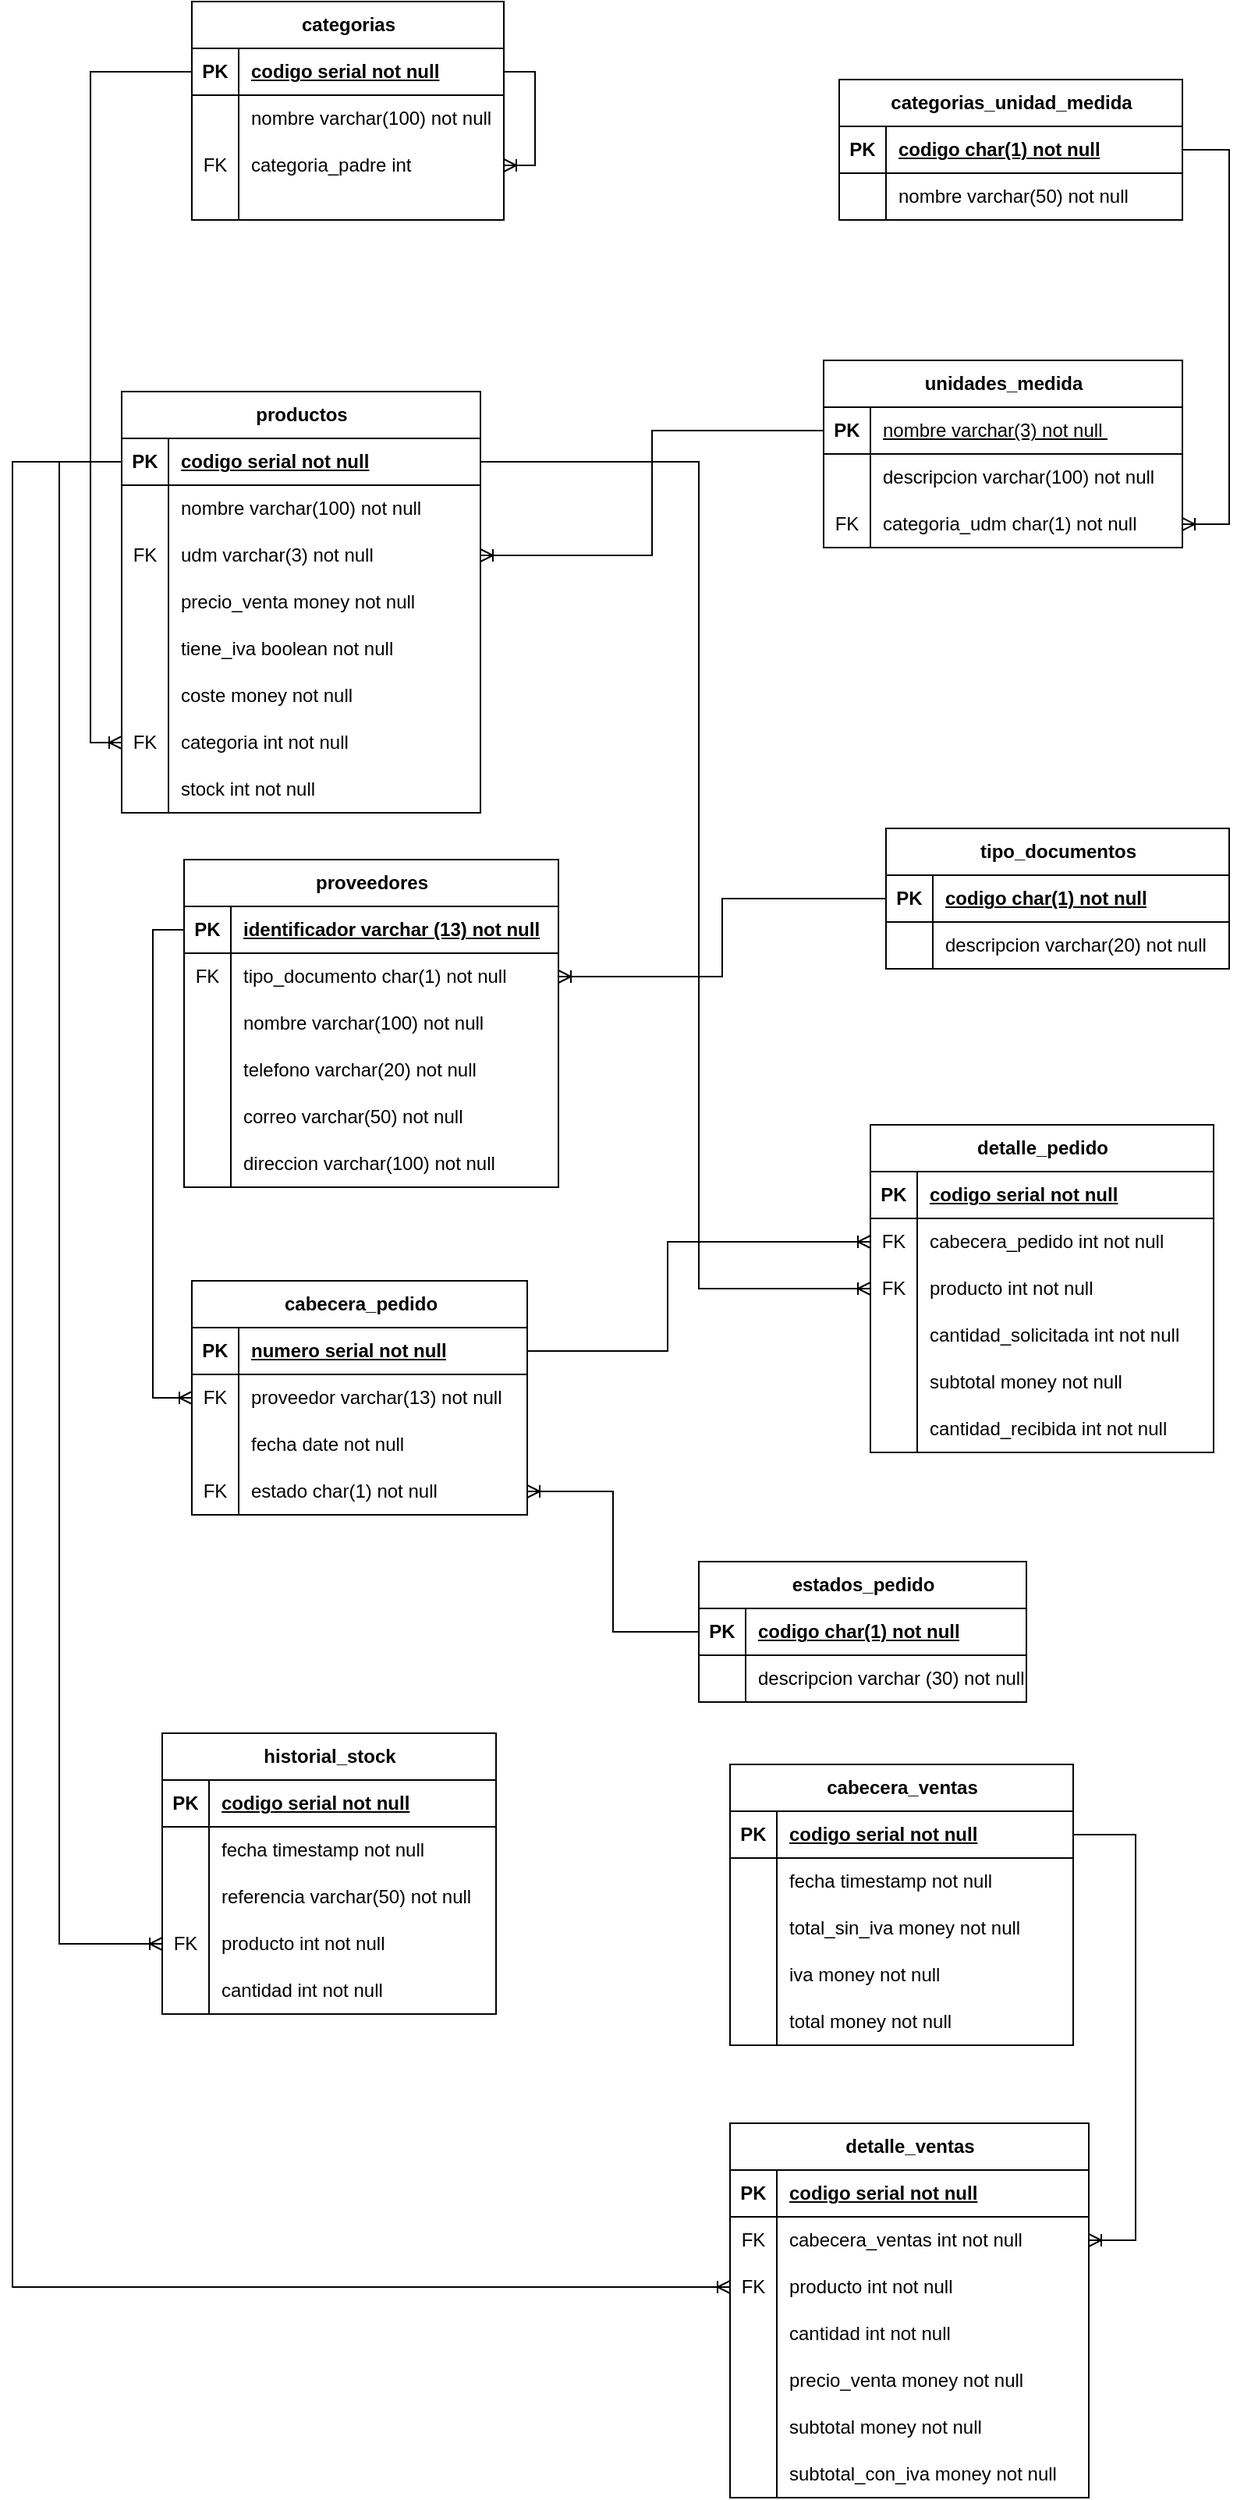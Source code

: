 <mxfile version="24.7.17">
  <diagram id="R2lEEEUBdFMjLlhIrx00" name="Page-1">
    <mxGraphModel dx="1036" dy="606" grid="1" gridSize="10" guides="1" tooltips="1" connect="1" arrows="1" fold="1" page="1" pageScale="1" pageWidth="850" pageHeight="1100" math="0" shadow="0" extFonts="Permanent Marker^https://fonts.googleapis.com/css?family=Permanent+Marker">
      <root>
        <mxCell id="0" />
        <mxCell id="1" parent="0" />
        <mxCell id="JiEjGur28Tiz-AN5Ke6L-21" style="edgeStyle=orthogonalEdgeStyle;rounded=0;orthogonalLoop=1;jettySize=auto;html=1;endArrow=ERoneToMany;endFill=0;" parent="1" source="c9aHRfmRmEPtTulTlzRP-2" target="c9aHRfmRmEPtTulTlzRP-8" edge="1">
          <mxGeometry relative="1" as="geometry">
            <Array as="points">
              <mxPoint x="365" y="135" />
              <mxPoint x="365" y="195" />
            </Array>
          </mxGeometry>
        </mxCell>
        <mxCell id="c9aHRfmRmEPtTulTlzRP-1" value="categorias" style="shape=table;startSize=30;container=1;collapsible=1;childLayout=tableLayout;fixedRows=1;rowLines=0;fontStyle=1;align=center;resizeLast=1;html=1;" parent="1" vertex="1">
          <mxGeometry x="145" y="90" width="200" height="140" as="geometry" />
        </mxCell>
        <mxCell id="c9aHRfmRmEPtTulTlzRP-2" value="" style="shape=tableRow;horizontal=0;startSize=0;swimlaneHead=0;swimlaneBody=0;fillColor=none;collapsible=0;dropTarget=0;points=[[0,0.5],[1,0.5]];portConstraint=eastwest;top=0;left=0;right=0;bottom=1;" parent="c9aHRfmRmEPtTulTlzRP-1" vertex="1">
          <mxGeometry y="30" width="200" height="30" as="geometry" />
        </mxCell>
        <mxCell id="c9aHRfmRmEPtTulTlzRP-3" value="PK" style="shape=partialRectangle;connectable=0;fillColor=none;top=0;left=0;bottom=0;right=0;fontStyle=1;overflow=hidden;whiteSpace=wrap;html=1;" parent="c9aHRfmRmEPtTulTlzRP-2" vertex="1">
          <mxGeometry width="30" height="30" as="geometry">
            <mxRectangle width="30" height="30" as="alternateBounds" />
          </mxGeometry>
        </mxCell>
        <mxCell id="c9aHRfmRmEPtTulTlzRP-4" value="codigo serial not null" style="shape=partialRectangle;connectable=0;fillColor=none;top=0;left=0;bottom=0;right=0;align=left;spacingLeft=6;fontStyle=5;overflow=hidden;whiteSpace=wrap;html=1;" parent="c9aHRfmRmEPtTulTlzRP-2" vertex="1">
          <mxGeometry x="30" width="170" height="30" as="geometry">
            <mxRectangle width="170" height="30" as="alternateBounds" />
          </mxGeometry>
        </mxCell>
        <mxCell id="c9aHRfmRmEPtTulTlzRP-5" value="" style="shape=tableRow;horizontal=0;startSize=0;swimlaneHead=0;swimlaneBody=0;fillColor=none;collapsible=0;dropTarget=0;points=[[0,0.5],[1,0.5]];portConstraint=eastwest;top=0;left=0;right=0;bottom=0;" parent="c9aHRfmRmEPtTulTlzRP-1" vertex="1">
          <mxGeometry y="60" width="200" height="30" as="geometry" />
        </mxCell>
        <mxCell id="c9aHRfmRmEPtTulTlzRP-6" value="" style="shape=partialRectangle;connectable=0;fillColor=none;top=0;left=0;bottom=0;right=0;editable=1;overflow=hidden;whiteSpace=wrap;html=1;" parent="c9aHRfmRmEPtTulTlzRP-5" vertex="1">
          <mxGeometry width="30" height="30" as="geometry">
            <mxRectangle width="30" height="30" as="alternateBounds" />
          </mxGeometry>
        </mxCell>
        <mxCell id="c9aHRfmRmEPtTulTlzRP-7" value="nombre varchar(100) not null" style="shape=partialRectangle;connectable=0;fillColor=none;top=0;left=0;bottom=0;right=0;align=left;spacingLeft=6;overflow=hidden;whiteSpace=wrap;html=1;" parent="c9aHRfmRmEPtTulTlzRP-5" vertex="1">
          <mxGeometry x="30" width="170" height="30" as="geometry">
            <mxRectangle width="170" height="30" as="alternateBounds" />
          </mxGeometry>
        </mxCell>
        <mxCell id="c9aHRfmRmEPtTulTlzRP-8" value="" style="shape=tableRow;horizontal=0;startSize=0;swimlaneHead=0;swimlaneBody=0;fillColor=none;collapsible=0;dropTarget=0;points=[[0,0.5],[1,0.5]];portConstraint=eastwest;top=0;left=0;right=0;bottom=0;" parent="c9aHRfmRmEPtTulTlzRP-1" vertex="1">
          <mxGeometry y="90" width="200" height="30" as="geometry" />
        </mxCell>
        <mxCell id="c9aHRfmRmEPtTulTlzRP-9" value="FK" style="shape=partialRectangle;connectable=0;fillColor=none;top=0;left=0;bottom=0;right=0;editable=1;overflow=hidden;whiteSpace=wrap;html=1;" parent="c9aHRfmRmEPtTulTlzRP-8" vertex="1">
          <mxGeometry width="30" height="30" as="geometry">
            <mxRectangle width="30" height="30" as="alternateBounds" />
          </mxGeometry>
        </mxCell>
        <mxCell id="c9aHRfmRmEPtTulTlzRP-10" value="categoria_padre int" style="shape=partialRectangle;connectable=0;fillColor=none;top=0;left=0;bottom=0;right=0;align=left;spacingLeft=6;overflow=hidden;whiteSpace=wrap;html=1;" parent="c9aHRfmRmEPtTulTlzRP-8" vertex="1">
          <mxGeometry x="30" width="170" height="30" as="geometry">
            <mxRectangle width="170" height="30" as="alternateBounds" />
          </mxGeometry>
        </mxCell>
        <mxCell id="c9aHRfmRmEPtTulTlzRP-11" value="" style="shape=tableRow;horizontal=0;startSize=0;swimlaneHead=0;swimlaneBody=0;fillColor=none;collapsible=0;dropTarget=0;points=[[0,0.5],[1,0.5]];portConstraint=eastwest;top=0;left=0;right=0;bottom=0;" parent="c9aHRfmRmEPtTulTlzRP-1" vertex="1">
          <mxGeometry y="120" width="200" height="20" as="geometry" />
        </mxCell>
        <mxCell id="c9aHRfmRmEPtTulTlzRP-12" value="" style="shape=partialRectangle;connectable=0;fillColor=none;top=0;left=0;bottom=0;right=0;editable=1;overflow=hidden;whiteSpace=wrap;html=1;" parent="c9aHRfmRmEPtTulTlzRP-11" vertex="1">
          <mxGeometry width="30" height="20" as="geometry">
            <mxRectangle width="30" height="20" as="alternateBounds" />
          </mxGeometry>
        </mxCell>
        <mxCell id="c9aHRfmRmEPtTulTlzRP-13" value="" style="shape=partialRectangle;connectable=0;fillColor=none;top=0;left=0;bottom=0;right=0;align=left;spacingLeft=6;overflow=hidden;whiteSpace=wrap;html=1;" parent="c9aHRfmRmEPtTulTlzRP-11" vertex="1">
          <mxGeometry x="30" width="170" height="20" as="geometry">
            <mxRectangle width="170" height="20" as="alternateBounds" />
          </mxGeometry>
        </mxCell>
        <mxCell id="c9aHRfmRmEPtTulTlzRP-15" value="categorias_unidad_medida" style="shape=table;startSize=30;container=1;collapsible=1;childLayout=tableLayout;fixedRows=1;rowLines=0;fontStyle=1;align=center;resizeLast=1;html=1;" parent="1" vertex="1">
          <mxGeometry x="560" y="140" width="220" height="90" as="geometry" />
        </mxCell>
        <mxCell id="c9aHRfmRmEPtTulTlzRP-16" value="" style="shape=tableRow;horizontal=0;startSize=0;swimlaneHead=0;swimlaneBody=0;fillColor=none;collapsible=0;dropTarget=0;points=[[0,0.5],[1,0.5]];portConstraint=eastwest;top=0;left=0;right=0;bottom=1;" parent="c9aHRfmRmEPtTulTlzRP-15" vertex="1">
          <mxGeometry y="30" width="220" height="30" as="geometry" />
        </mxCell>
        <mxCell id="c9aHRfmRmEPtTulTlzRP-17" value="PK" style="shape=partialRectangle;connectable=0;fillColor=none;top=0;left=0;bottom=0;right=0;fontStyle=1;overflow=hidden;whiteSpace=wrap;html=1;" parent="c9aHRfmRmEPtTulTlzRP-16" vertex="1">
          <mxGeometry width="30" height="30" as="geometry">
            <mxRectangle width="30" height="30" as="alternateBounds" />
          </mxGeometry>
        </mxCell>
        <mxCell id="c9aHRfmRmEPtTulTlzRP-18" value="codigo char(1) not null" style="shape=partialRectangle;connectable=0;fillColor=none;top=0;left=0;bottom=0;right=0;align=left;spacingLeft=6;fontStyle=5;overflow=hidden;whiteSpace=wrap;html=1;" parent="c9aHRfmRmEPtTulTlzRP-16" vertex="1">
          <mxGeometry x="30" width="190" height="30" as="geometry">
            <mxRectangle width="190" height="30" as="alternateBounds" />
          </mxGeometry>
        </mxCell>
        <mxCell id="c9aHRfmRmEPtTulTlzRP-19" value="" style="shape=tableRow;horizontal=0;startSize=0;swimlaneHead=0;swimlaneBody=0;fillColor=none;collapsible=0;dropTarget=0;points=[[0,0.5],[1,0.5]];portConstraint=eastwest;top=0;left=0;right=0;bottom=0;" parent="c9aHRfmRmEPtTulTlzRP-15" vertex="1">
          <mxGeometry y="60" width="220" height="30" as="geometry" />
        </mxCell>
        <mxCell id="c9aHRfmRmEPtTulTlzRP-20" value="" style="shape=partialRectangle;connectable=0;fillColor=none;top=0;left=0;bottom=0;right=0;editable=1;overflow=hidden;whiteSpace=wrap;html=1;" parent="c9aHRfmRmEPtTulTlzRP-19" vertex="1">
          <mxGeometry width="30" height="30" as="geometry">
            <mxRectangle width="30" height="30" as="alternateBounds" />
          </mxGeometry>
        </mxCell>
        <mxCell id="c9aHRfmRmEPtTulTlzRP-21" value="nombre varchar(50) not null" style="shape=partialRectangle;connectable=0;fillColor=none;top=0;left=0;bottom=0;right=0;align=left;spacingLeft=6;overflow=hidden;whiteSpace=wrap;html=1;" parent="c9aHRfmRmEPtTulTlzRP-19" vertex="1">
          <mxGeometry x="30" width="190" height="30" as="geometry">
            <mxRectangle width="190" height="30" as="alternateBounds" />
          </mxGeometry>
        </mxCell>
        <mxCell id="ebADrE-1ABgtV40dgDml-1" value="unidades_medida" style="shape=table;startSize=30;container=1;collapsible=1;childLayout=tableLayout;fixedRows=1;rowLines=0;fontStyle=1;align=center;resizeLast=1;html=1;" parent="1" vertex="1">
          <mxGeometry x="550" y="320" width="230" height="120" as="geometry" />
        </mxCell>
        <mxCell id="ebADrE-1ABgtV40dgDml-2" value="" style="shape=tableRow;horizontal=0;startSize=0;swimlaneHead=0;swimlaneBody=0;fillColor=none;collapsible=0;dropTarget=0;points=[[0,0.5],[1,0.5]];portConstraint=eastwest;top=0;left=0;right=0;bottom=1;" parent="ebADrE-1ABgtV40dgDml-1" vertex="1">
          <mxGeometry y="30" width="230" height="30" as="geometry" />
        </mxCell>
        <mxCell id="ebADrE-1ABgtV40dgDml-3" value="PK" style="shape=partialRectangle;connectable=0;fillColor=none;top=0;left=0;bottom=0;right=0;fontStyle=1;overflow=hidden;whiteSpace=wrap;html=1;" parent="ebADrE-1ABgtV40dgDml-2" vertex="1">
          <mxGeometry width="30" height="30" as="geometry">
            <mxRectangle width="30" height="30" as="alternateBounds" />
          </mxGeometry>
        </mxCell>
        <mxCell id="ebADrE-1ABgtV40dgDml-4" value="&lt;span style=&quot;font-weight: 400;&quot;&gt;nombre varchar(3) not null&amp;nbsp;&lt;/span&gt;" style="shape=partialRectangle;connectable=0;fillColor=none;top=0;left=0;bottom=0;right=0;align=left;spacingLeft=6;fontStyle=5;overflow=hidden;whiteSpace=wrap;html=1;" parent="ebADrE-1ABgtV40dgDml-2" vertex="1">
          <mxGeometry x="30" width="200" height="30" as="geometry">
            <mxRectangle width="200" height="30" as="alternateBounds" />
          </mxGeometry>
        </mxCell>
        <mxCell id="ebADrE-1ABgtV40dgDml-8" value="" style="shape=tableRow;horizontal=0;startSize=0;swimlaneHead=0;swimlaneBody=0;fillColor=none;collapsible=0;dropTarget=0;points=[[0,0.5],[1,0.5]];portConstraint=eastwest;top=0;left=0;right=0;bottom=0;" parent="ebADrE-1ABgtV40dgDml-1" vertex="1">
          <mxGeometry y="60" width="230" height="30" as="geometry" />
        </mxCell>
        <mxCell id="ebADrE-1ABgtV40dgDml-9" value="" style="shape=partialRectangle;connectable=0;fillColor=none;top=0;left=0;bottom=0;right=0;editable=1;overflow=hidden;whiteSpace=wrap;html=1;" parent="ebADrE-1ABgtV40dgDml-8" vertex="1">
          <mxGeometry width="30" height="30" as="geometry">
            <mxRectangle width="30" height="30" as="alternateBounds" />
          </mxGeometry>
        </mxCell>
        <mxCell id="ebADrE-1ABgtV40dgDml-10" value="descripcion varchar(100) not null" style="shape=partialRectangle;connectable=0;fillColor=none;top=0;left=0;bottom=0;right=0;align=left;spacingLeft=6;overflow=hidden;whiteSpace=wrap;html=1;" parent="ebADrE-1ABgtV40dgDml-8" vertex="1">
          <mxGeometry x="30" width="200" height="30" as="geometry">
            <mxRectangle width="200" height="30" as="alternateBounds" />
          </mxGeometry>
        </mxCell>
        <mxCell id="JiEjGur28Tiz-AN5Ke6L-1" value="" style="shape=tableRow;horizontal=0;startSize=0;swimlaneHead=0;swimlaneBody=0;fillColor=none;collapsible=0;dropTarget=0;points=[[0,0.5],[1,0.5]];portConstraint=eastwest;top=0;left=0;right=0;bottom=0;" parent="ebADrE-1ABgtV40dgDml-1" vertex="1">
          <mxGeometry y="90" width="230" height="30" as="geometry" />
        </mxCell>
        <mxCell id="JiEjGur28Tiz-AN5Ke6L-2" value="FK" style="shape=partialRectangle;connectable=0;fillColor=none;top=0;left=0;bottom=0;right=0;editable=1;overflow=hidden;whiteSpace=wrap;html=1;" parent="JiEjGur28Tiz-AN5Ke6L-1" vertex="1">
          <mxGeometry width="30" height="30" as="geometry">
            <mxRectangle width="30" height="30" as="alternateBounds" />
          </mxGeometry>
        </mxCell>
        <mxCell id="JiEjGur28Tiz-AN5Ke6L-3" value="categoria_udm char(1) not null&amp;nbsp;" style="shape=partialRectangle;connectable=0;fillColor=none;top=0;left=0;bottom=0;right=0;align=left;spacingLeft=6;overflow=hidden;whiteSpace=wrap;html=1;" parent="JiEjGur28Tiz-AN5Ke6L-1" vertex="1">
          <mxGeometry x="30" width="200" height="30" as="geometry">
            <mxRectangle width="200" height="30" as="alternateBounds" />
          </mxGeometry>
        </mxCell>
        <mxCell id="ebADrE-1ABgtV40dgDml-14" value="" style="edgeStyle=entityRelationEdgeStyle;fontSize=12;html=1;endArrow=ERoneToMany;rounded=0;exitX=1;exitY=0.5;exitDx=0;exitDy=0;" parent="1" source="c9aHRfmRmEPtTulTlzRP-16" target="JiEjGur28Tiz-AN5Ke6L-1" edge="1">
          <mxGeometry width="100" height="100" relative="1" as="geometry">
            <mxPoint x="460" y="350" as="sourcePoint" />
            <mxPoint x="560" y="250" as="targetPoint" />
            <Array as="points">
              <mxPoint x="870" y="240" />
              <mxPoint x="910" y="240" />
              <mxPoint x="880" y="240" />
              <mxPoint x="870" y="330" />
            </Array>
          </mxGeometry>
        </mxCell>
        <mxCell id="ebADrE-1ABgtV40dgDml-15" value="productos" style="shape=table;startSize=30;container=1;collapsible=1;childLayout=tableLayout;fixedRows=1;rowLines=0;fontStyle=1;align=center;resizeLast=1;html=1;" parent="1" vertex="1">
          <mxGeometry x="100" y="340" width="230" height="270" as="geometry" />
        </mxCell>
        <mxCell id="ebADrE-1ABgtV40dgDml-16" value="" style="shape=tableRow;horizontal=0;startSize=0;swimlaneHead=0;swimlaneBody=0;fillColor=none;collapsible=0;dropTarget=0;points=[[0,0.5],[1,0.5]];portConstraint=eastwest;top=0;left=0;right=0;bottom=1;" parent="ebADrE-1ABgtV40dgDml-15" vertex="1">
          <mxGeometry y="30" width="230" height="30" as="geometry" />
        </mxCell>
        <mxCell id="ebADrE-1ABgtV40dgDml-17" value="PK" style="shape=partialRectangle;connectable=0;fillColor=none;top=0;left=0;bottom=0;right=0;fontStyle=1;overflow=hidden;whiteSpace=wrap;html=1;" parent="ebADrE-1ABgtV40dgDml-16" vertex="1">
          <mxGeometry width="30" height="30" as="geometry">
            <mxRectangle width="30" height="30" as="alternateBounds" />
          </mxGeometry>
        </mxCell>
        <mxCell id="ebADrE-1ABgtV40dgDml-18" value="codigo serial not null" style="shape=partialRectangle;connectable=0;fillColor=none;top=0;left=0;bottom=0;right=0;align=left;spacingLeft=6;fontStyle=5;overflow=hidden;whiteSpace=wrap;html=1;" parent="ebADrE-1ABgtV40dgDml-16" vertex="1">
          <mxGeometry x="30" width="200" height="30" as="geometry">
            <mxRectangle width="200" height="30" as="alternateBounds" />
          </mxGeometry>
        </mxCell>
        <mxCell id="ebADrE-1ABgtV40dgDml-19" value="" style="shape=tableRow;horizontal=0;startSize=0;swimlaneHead=0;swimlaneBody=0;fillColor=none;collapsible=0;dropTarget=0;points=[[0,0.5],[1,0.5]];portConstraint=eastwest;top=0;left=0;right=0;bottom=0;" parent="ebADrE-1ABgtV40dgDml-15" vertex="1">
          <mxGeometry y="60" width="230" height="30" as="geometry" />
        </mxCell>
        <mxCell id="ebADrE-1ABgtV40dgDml-20" value="" style="shape=partialRectangle;connectable=0;fillColor=none;top=0;left=0;bottom=0;right=0;editable=1;overflow=hidden;whiteSpace=wrap;html=1;" parent="ebADrE-1ABgtV40dgDml-19" vertex="1">
          <mxGeometry width="30" height="30" as="geometry">
            <mxRectangle width="30" height="30" as="alternateBounds" />
          </mxGeometry>
        </mxCell>
        <mxCell id="ebADrE-1ABgtV40dgDml-21" value="nombre varchar(100) not null" style="shape=partialRectangle;connectable=0;fillColor=none;top=0;left=0;bottom=0;right=0;align=left;spacingLeft=6;overflow=hidden;whiteSpace=wrap;html=1;" parent="ebADrE-1ABgtV40dgDml-19" vertex="1">
          <mxGeometry x="30" width="200" height="30" as="geometry">
            <mxRectangle width="200" height="30" as="alternateBounds" />
          </mxGeometry>
        </mxCell>
        <mxCell id="ebADrE-1ABgtV40dgDml-22" value="" style="shape=tableRow;horizontal=0;startSize=0;swimlaneHead=0;swimlaneBody=0;fillColor=none;collapsible=0;dropTarget=0;points=[[0,0.5],[1,0.5]];portConstraint=eastwest;top=0;left=0;right=0;bottom=0;" parent="ebADrE-1ABgtV40dgDml-15" vertex="1">
          <mxGeometry y="90" width="230" height="30" as="geometry" />
        </mxCell>
        <mxCell id="ebADrE-1ABgtV40dgDml-23" value="FK" style="shape=partialRectangle;connectable=0;fillColor=none;top=0;left=0;bottom=0;right=0;editable=1;overflow=hidden;whiteSpace=wrap;html=1;" parent="ebADrE-1ABgtV40dgDml-22" vertex="1">
          <mxGeometry width="30" height="30" as="geometry">
            <mxRectangle width="30" height="30" as="alternateBounds" />
          </mxGeometry>
        </mxCell>
        <mxCell id="ebADrE-1ABgtV40dgDml-24" value="udm varchar(3) not null" style="shape=partialRectangle;connectable=0;fillColor=none;top=0;left=0;bottom=0;right=0;align=left;spacingLeft=6;overflow=hidden;whiteSpace=wrap;html=1;" parent="ebADrE-1ABgtV40dgDml-22" vertex="1">
          <mxGeometry x="30" width="200" height="30" as="geometry">
            <mxRectangle width="200" height="30" as="alternateBounds" />
          </mxGeometry>
        </mxCell>
        <mxCell id="ebADrE-1ABgtV40dgDml-25" value="" style="shape=tableRow;horizontal=0;startSize=0;swimlaneHead=0;swimlaneBody=0;fillColor=none;collapsible=0;dropTarget=0;points=[[0,0.5],[1,0.5]];portConstraint=eastwest;top=0;left=0;right=0;bottom=0;" parent="ebADrE-1ABgtV40dgDml-15" vertex="1">
          <mxGeometry y="120" width="230" height="30" as="geometry" />
        </mxCell>
        <mxCell id="ebADrE-1ABgtV40dgDml-26" value="" style="shape=partialRectangle;connectable=0;fillColor=none;top=0;left=0;bottom=0;right=0;editable=1;overflow=hidden;whiteSpace=wrap;html=1;" parent="ebADrE-1ABgtV40dgDml-25" vertex="1">
          <mxGeometry width="30" height="30" as="geometry">
            <mxRectangle width="30" height="30" as="alternateBounds" />
          </mxGeometry>
        </mxCell>
        <mxCell id="ebADrE-1ABgtV40dgDml-27" value="precio_venta money not null" style="shape=partialRectangle;connectable=0;fillColor=none;top=0;left=0;bottom=0;right=0;align=left;spacingLeft=6;overflow=hidden;whiteSpace=wrap;html=1;" parent="ebADrE-1ABgtV40dgDml-25" vertex="1">
          <mxGeometry x="30" width="200" height="30" as="geometry">
            <mxRectangle width="200" height="30" as="alternateBounds" />
          </mxGeometry>
        </mxCell>
        <mxCell id="ebADrE-1ABgtV40dgDml-28" value="" style="shape=tableRow;horizontal=0;startSize=0;swimlaneHead=0;swimlaneBody=0;fillColor=none;collapsible=0;dropTarget=0;points=[[0,0.5],[1,0.5]];portConstraint=eastwest;top=0;left=0;right=0;bottom=0;" parent="ebADrE-1ABgtV40dgDml-15" vertex="1">
          <mxGeometry y="150" width="230" height="30" as="geometry" />
        </mxCell>
        <mxCell id="ebADrE-1ABgtV40dgDml-29" value="" style="shape=partialRectangle;connectable=0;fillColor=none;top=0;left=0;bottom=0;right=0;editable=1;overflow=hidden;whiteSpace=wrap;html=1;" parent="ebADrE-1ABgtV40dgDml-28" vertex="1">
          <mxGeometry width="30" height="30" as="geometry">
            <mxRectangle width="30" height="30" as="alternateBounds" />
          </mxGeometry>
        </mxCell>
        <mxCell id="ebADrE-1ABgtV40dgDml-30" value="tiene_iva boolean not null" style="shape=partialRectangle;connectable=0;fillColor=none;top=0;left=0;bottom=0;right=0;align=left;spacingLeft=6;overflow=hidden;whiteSpace=wrap;html=1;" parent="ebADrE-1ABgtV40dgDml-28" vertex="1">
          <mxGeometry x="30" width="200" height="30" as="geometry">
            <mxRectangle width="200" height="30" as="alternateBounds" />
          </mxGeometry>
        </mxCell>
        <mxCell id="ebADrE-1ABgtV40dgDml-31" value="" style="shape=tableRow;horizontal=0;startSize=0;swimlaneHead=0;swimlaneBody=0;fillColor=none;collapsible=0;dropTarget=0;points=[[0,0.5],[1,0.5]];portConstraint=eastwest;top=0;left=0;right=0;bottom=0;" parent="ebADrE-1ABgtV40dgDml-15" vertex="1">
          <mxGeometry y="180" width="230" height="30" as="geometry" />
        </mxCell>
        <mxCell id="ebADrE-1ABgtV40dgDml-32" value="" style="shape=partialRectangle;connectable=0;fillColor=none;top=0;left=0;bottom=0;right=0;editable=1;overflow=hidden;whiteSpace=wrap;html=1;" parent="ebADrE-1ABgtV40dgDml-31" vertex="1">
          <mxGeometry width="30" height="30" as="geometry">
            <mxRectangle width="30" height="30" as="alternateBounds" />
          </mxGeometry>
        </mxCell>
        <mxCell id="ebADrE-1ABgtV40dgDml-33" value="coste money not null" style="shape=partialRectangle;connectable=0;fillColor=none;top=0;left=0;bottom=0;right=0;align=left;spacingLeft=6;overflow=hidden;whiteSpace=wrap;html=1;" parent="ebADrE-1ABgtV40dgDml-31" vertex="1">
          <mxGeometry x="30" width="200" height="30" as="geometry">
            <mxRectangle width="200" height="30" as="alternateBounds" />
          </mxGeometry>
        </mxCell>
        <mxCell id="ebADrE-1ABgtV40dgDml-37" value="" style="shape=tableRow;horizontal=0;startSize=0;swimlaneHead=0;swimlaneBody=0;fillColor=none;collapsible=0;dropTarget=0;points=[[0,0.5],[1,0.5]];portConstraint=eastwest;top=0;left=0;right=0;bottom=0;" parent="ebADrE-1ABgtV40dgDml-15" vertex="1">
          <mxGeometry y="210" width="230" height="30" as="geometry" />
        </mxCell>
        <mxCell id="ebADrE-1ABgtV40dgDml-38" value="FK" style="shape=partialRectangle;connectable=0;fillColor=none;top=0;left=0;bottom=0;right=0;editable=1;overflow=hidden;whiteSpace=wrap;html=1;" parent="ebADrE-1ABgtV40dgDml-37" vertex="1">
          <mxGeometry width="30" height="30" as="geometry">
            <mxRectangle width="30" height="30" as="alternateBounds" />
          </mxGeometry>
        </mxCell>
        <mxCell id="ebADrE-1ABgtV40dgDml-39" value="categoria int not null" style="shape=partialRectangle;connectable=0;fillColor=none;top=0;left=0;bottom=0;right=0;align=left;spacingLeft=6;overflow=hidden;whiteSpace=wrap;html=1;" parent="ebADrE-1ABgtV40dgDml-37" vertex="1">
          <mxGeometry x="30" width="200" height="30" as="geometry">
            <mxRectangle width="200" height="30" as="alternateBounds" />
          </mxGeometry>
        </mxCell>
        <mxCell id="JiEjGur28Tiz-AN5Ke6L-22" value="" style="shape=tableRow;horizontal=0;startSize=0;swimlaneHead=0;swimlaneBody=0;fillColor=none;collapsible=0;dropTarget=0;points=[[0,0.5],[1,0.5]];portConstraint=eastwest;top=0;left=0;right=0;bottom=0;" parent="ebADrE-1ABgtV40dgDml-15" vertex="1">
          <mxGeometry y="240" width="230" height="30" as="geometry" />
        </mxCell>
        <mxCell id="JiEjGur28Tiz-AN5Ke6L-23" value="" style="shape=partialRectangle;connectable=0;fillColor=none;top=0;left=0;bottom=0;right=0;editable=1;overflow=hidden;whiteSpace=wrap;html=1;" parent="JiEjGur28Tiz-AN5Ke6L-22" vertex="1">
          <mxGeometry width="30" height="30" as="geometry">
            <mxRectangle width="30" height="30" as="alternateBounds" />
          </mxGeometry>
        </mxCell>
        <mxCell id="JiEjGur28Tiz-AN5Ke6L-24" value="stock int not null" style="shape=partialRectangle;connectable=0;fillColor=none;top=0;left=0;bottom=0;right=0;align=left;spacingLeft=6;overflow=hidden;whiteSpace=wrap;html=1;" parent="JiEjGur28Tiz-AN5Ke6L-22" vertex="1">
          <mxGeometry x="30" width="200" height="30" as="geometry">
            <mxRectangle width="200" height="30" as="alternateBounds" />
          </mxGeometry>
        </mxCell>
        <mxCell id="ebADrE-1ABgtV40dgDml-49" style="edgeStyle=orthogonalEdgeStyle;rounded=0;orthogonalLoop=1;jettySize=auto;html=1;entryX=0;entryY=0.5;entryDx=0;entryDy=0;endArrow=ERoneToMany;endFill=0;" parent="1" source="c9aHRfmRmEPtTulTlzRP-2" target="ebADrE-1ABgtV40dgDml-37" edge="1">
          <mxGeometry relative="1" as="geometry" />
        </mxCell>
        <mxCell id="ebADrE-1ABgtV40dgDml-50" style="edgeStyle=orthogonalEdgeStyle;rounded=0;orthogonalLoop=1;jettySize=auto;html=1;endArrow=ERoneToMany;endFill=0;" parent="1" source="ebADrE-1ABgtV40dgDml-2" target="ebADrE-1ABgtV40dgDml-22" edge="1">
          <mxGeometry relative="1" as="geometry" />
        </mxCell>
        <mxCell id="sYcAyLdY9zeaGJGJPusO-68" style="edgeStyle=orthogonalEdgeStyle;rounded=0;orthogonalLoop=1;jettySize=auto;html=1;entryX=1;entryY=0.5;entryDx=0;entryDy=0;endArrow=ERoneToMany;endFill=0;" parent="1" source="sYcAyLdY9zeaGJGJPusO-1" target="sYcAyLdY9zeaGJGJPusO-44" edge="1">
          <mxGeometry relative="1" as="geometry" />
        </mxCell>
        <mxCell id="sYcAyLdY9zeaGJGJPusO-1" value="tipo_documentos" style="shape=table;startSize=30;container=1;collapsible=1;childLayout=tableLayout;fixedRows=1;rowLines=0;fontStyle=1;align=center;resizeLast=1;html=1;" parent="1" vertex="1">
          <mxGeometry x="590" y="620" width="220" height="90" as="geometry" />
        </mxCell>
        <mxCell id="sYcAyLdY9zeaGJGJPusO-2" value="" style="shape=tableRow;horizontal=0;startSize=0;swimlaneHead=0;swimlaneBody=0;fillColor=none;collapsible=0;dropTarget=0;points=[[0,0.5],[1,0.5]];portConstraint=eastwest;top=0;left=0;right=0;bottom=1;" parent="sYcAyLdY9zeaGJGJPusO-1" vertex="1">
          <mxGeometry y="30" width="220" height="30" as="geometry" />
        </mxCell>
        <mxCell id="sYcAyLdY9zeaGJGJPusO-3" value="PK" style="shape=partialRectangle;connectable=0;fillColor=none;top=0;left=0;bottom=0;right=0;fontStyle=1;overflow=hidden;whiteSpace=wrap;html=1;" parent="sYcAyLdY9zeaGJGJPusO-2" vertex="1">
          <mxGeometry width="30" height="30" as="geometry">
            <mxRectangle width="30" height="30" as="alternateBounds" />
          </mxGeometry>
        </mxCell>
        <mxCell id="sYcAyLdY9zeaGJGJPusO-4" value="codigo char(1) not null" style="shape=partialRectangle;connectable=0;fillColor=none;top=0;left=0;bottom=0;right=0;align=left;spacingLeft=6;fontStyle=5;overflow=hidden;whiteSpace=wrap;html=1;" parent="sYcAyLdY9zeaGJGJPusO-2" vertex="1">
          <mxGeometry x="30" width="190" height="30" as="geometry">
            <mxRectangle width="190" height="30" as="alternateBounds" />
          </mxGeometry>
        </mxCell>
        <mxCell id="sYcAyLdY9zeaGJGJPusO-5" value="" style="shape=tableRow;horizontal=0;startSize=0;swimlaneHead=0;swimlaneBody=0;fillColor=none;collapsible=0;dropTarget=0;points=[[0,0.5],[1,0.5]];portConstraint=eastwest;top=0;left=0;right=0;bottom=0;" parent="sYcAyLdY9zeaGJGJPusO-1" vertex="1">
          <mxGeometry y="60" width="220" height="30" as="geometry" />
        </mxCell>
        <mxCell id="sYcAyLdY9zeaGJGJPusO-6" value="" style="shape=partialRectangle;connectable=0;fillColor=none;top=0;left=0;bottom=0;right=0;editable=1;overflow=hidden;whiteSpace=wrap;html=1;" parent="sYcAyLdY9zeaGJGJPusO-5" vertex="1">
          <mxGeometry width="30" height="30" as="geometry">
            <mxRectangle width="30" height="30" as="alternateBounds" />
          </mxGeometry>
        </mxCell>
        <mxCell id="sYcAyLdY9zeaGJGJPusO-7" value="descripcion varchar(20) not null" style="shape=partialRectangle;connectable=0;fillColor=none;top=0;left=0;bottom=0;right=0;align=left;spacingLeft=6;overflow=hidden;whiteSpace=wrap;html=1;" parent="sYcAyLdY9zeaGJGJPusO-5" vertex="1">
          <mxGeometry x="30" width="190" height="30" as="geometry">
            <mxRectangle width="190" height="30" as="alternateBounds" />
          </mxGeometry>
        </mxCell>
        <mxCell id="sYcAyLdY9zeaGJGJPusO-14" value="cabecera_pedido" style="shape=table;startSize=30;container=1;collapsible=1;childLayout=tableLayout;fixedRows=1;rowLines=0;fontStyle=1;align=center;resizeLast=1;html=1;" parent="1" vertex="1">
          <mxGeometry x="145" y="910" width="215" height="150" as="geometry" />
        </mxCell>
        <mxCell id="sYcAyLdY9zeaGJGJPusO-15" value="" style="shape=tableRow;horizontal=0;startSize=0;swimlaneHead=0;swimlaneBody=0;fillColor=none;collapsible=0;dropTarget=0;points=[[0,0.5],[1,0.5]];portConstraint=eastwest;top=0;left=0;right=0;bottom=1;" parent="sYcAyLdY9zeaGJGJPusO-14" vertex="1">
          <mxGeometry y="30" width="215" height="30" as="geometry" />
        </mxCell>
        <mxCell id="sYcAyLdY9zeaGJGJPusO-16" value="PK" style="shape=partialRectangle;connectable=0;fillColor=none;top=0;left=0;bottom=0;right=0;fontStyle=1;overflow=hidden;whiteSpace=wrap;html=1;" parent="sYcAyLdY9zeaGJGJPusO-15" vertex="1">
          <mxGeometry width="30" height="30" as="geometry">
            <mxRectangle width="30" height="30" as="alternateBounds" />
          </mxGeometry>
        </mxCell>
        <mxCell id="sYcAyLdY9zeaGJGJPusO-17" value="numero serial not null" style="shape=partialRectangle;connectable=0;fillColor=none;top=0;left=0;bottom=0;right=0;align=left;spacingLeft=6;fontStyle=5;overflow=hidden;whiteSpace=wrap;html=1;" parent="sYcAyLdY9zeaGJGJPusO-15" vertex="1">
          <mxGeometry x="30" width="185" height="30" as="geometry">
            <mxRectangle width="185" height="30" as="alternateBounds" />
          </mxGeometry>
        </mxCell>
        <mxCell id="sYcAyLdY9zeaGJGJPusO-18" value="" style="shape=tableRow;horizontal=0;startSize=0;swimlaneHead=0;swimlaneBody=0;fillColor=none;collapsible=0;dropTarget=0;points=[[0,0.5],[1,0.5]];portConstraint=eastwest;top=0;left=0;right=0;bottom=0;" parent="sYcAyLdY9zeaGJGJPusO-14" vertex="1">
          <mxGeometry y="60" width="215" height="30" as="geometry" />
        </mxCell>
        <mxCell id="sYcAyLdY9zeaGJGJPusO-19" value="FK" style="shape=partialRectangle;connectable=0;fillColor=none;top=0;left=0;bottom=0;right=0;editable=1;overflow=hidden;whiteSpace=wrap;html=1;" parent="sYcAyLdY9zeaGJGJPusO-18" vertex="1">
          <mxGeometry width="30" height="30" as="geometry">
            <mxRectangle width="30" height="30" as="alternateBounds" />
          </mxGeometry>
        </mxCell>
        <mxCell id="sYcAyLdY9zeaGJGJPusO-20" value="proveedor varchar(13) not null" style="shape=partialRectangle;connectable=0;fillColor=none;top=0;left=0;bottom=0;right=0;align=left;spacingLeft=6;overflow=hidden;whiteSpace=wrap;html=1;" parent="sYcAyLdY9zeaGJGJPusO-18" vertex="1">
          <mxGeometry x="30" width="185" height="30" as="geometry">
            <mxRectangle width="185" height="30" as="alternateBounds" />
          </mxGeometry>
        </mxCell>
        <mxCell id="sYcAyLdY9zeaGJGJPusO-21" value="" style="shape=tableRow;horizontal=0;startSize=0;swimlaneHead=0;swimlaneBody=0;fillColor=none;collapsible=0;dropTarget=0;points=[[0,0.5],[1,0.5]];portConstraint=eastwest;top=0;left=0;right=0;bottom=0;" parent="sYcAyLdY9zeaGJGJPusO-14" vertex="1">
          <mxGeometry y="90" width="215" height="30" as="geometry" />
        </mxCell>
        <mxCell id="sYcAyLdY9zeaGJGJPusO-22" value="" style="shape=partialRectangle;connectable=0;fillColor=none;top=0;left=0;bottom=0;right=0;editable=1;overflow=hidden;whiteSpace=wrap;html=1;" parent="sYcAyLdY9zeaGJGJPusO-21" vertex="1">
          <mxGeometry width="30" height="30" as="geometry">
            <mxRectangle width="30" height="30" as="alternateBounds" />
          </mxGeometry>
        </mxCell>
        <mxCell id="sYcAyLdY9zeaGJGJPusO-23" value="fecha date not null" style="shape=partialRectangle;connectable=0;fillColor=none;top=0;left=0;bottom=0;right=0;align=left;spacingLeft=6;overflow=hidden;whiteSpace=wrap;html=1;" parent="sYcAyLdY9zeaGJGJPusO-21" vertex="1">
          <mxGeometry x="30" width="185" height="30" as="geometry">
            <mxRectangle width="185" height="30" as="alternateBounds" />
          </mxGeometry>
        </mxCell>
        <mxCell id="JiEjGur28Tiz-AN5Ke6L-4" value="" style="shape=tableRow;horizontal=0;startSize=0;swimlaneHead=0;swimlaneBody=0;fillColor=none;collapsible=0;dropTarget=0;points=[[0,0.5],[1,0.5]];portConstraint=eastwest;top=0;left=0;right=0;bottom=0;" parent="sYcAyLdY9zeaGJGJPusO-14" vertex="1">
          <mxGeometry y="120" width="215" height="30" as="geometry" />
        </mxCell>
        <mxCell id="JiEjGur28Tiz-AN5Ke6L-5" value="FK" style="shape=partialRectangle;connectable=0;fillColor=none;top=0;left=0;bottom=0;right=0;editable=1;overflow=hidden;whiteSpace=wrap;html=1;" parent="JiEjGur28Tiz-AN5Ke6L-4" vertex="1">
          <mxGeometry width="30" height="30" as="geometry">
            <mxRectangle width="30" height="30" as="alternateBounds" />
          </mxGeometry>
        </mxCell>
        <mxCell id="JiEjGur28Tiz-AN5Ke6L-6" value="estado char(1) not null" style="shape=partialRectangle;connectable=0;fillColor=none;top=0;left=0;bottom=0;right=0;align=left;spacingLeft=6;overflow=hidden;whiteSpace=wrap;html=1;" parent="JiEjGur28Tiz-AN5Ke6L-4" vertex="1">
          <mxGeometry x="30" width="185" height="30" as="geometry">
            <mxRectangle width="185" height="30" as="alternateBounds" />
          </mxGeometry>
        </mxCell>
        <mxCell id="sYcAyLdY9zeaGJGJPusO-40" value="proveedores" style="shape=table;startSize=30;container=1;collapsible=1;childLayout=tableLayout;fixedRows=1;rowLines=0;fontStyle=1;align=center;resizeLast=1;html=1;" parent="1" vertex="1">
          <mxGeometry x="140" y="640" width="240" height="210" as="geometry" />
        </mxCell>
        <mxCell id="sYcAyLdY9zeaGJGJPusO-41" value="" style="shape=tableRow;horizontal=0;startSize=0;swimlaneHead=0;swimlaneBody=0;fillColor=none;collapsible=0;dropTarget=0;points=[[0,0.5],[1,0.5]];portConstraint=eastwest;top=0;left=0;right=0;bottom=1;" parent="sYcAyLdY9zeaGJGJPusO-40" vertex="1">
          <mxGeometry y="30" width="240" height="30" as="geometry" />
        </mxCell>
        <mxCell id="sYcAyLdY9zeaGJGJPusO-42" value="PK" style="shape=partialRectangle;connectable=0;fillColor=none;top=0;left=0;bottom=0;right=0;fontStyle=1;overflow=hidden;whiteSpace=wrap;html=1;" parent="sYcAyLdY9zeaGJGJPusO-41" vertex="1">
          <mxGeometry width="30" height="30" as="geometry">
            <mxRectangle width="30" height="30" as="alternateBounds" />
          </mxGeometry>
        </mxCell>
        <mxCell id="sYcAyLdY9zeaGJGJPusO-43" value="identificador varchar (13) not null" style="shape=partialRectangle;connectable=0;fillColor=none;top=0;left=0;bottom=0;right=0;align=left;spacingLeft=6;fontStyle=5;overflow=hidden;whiteSpace=wrap;html=1;" parent="sYcAyLdY9zeaGJGJPusO-41" vertex="1">
          <mxGeometry x="30" width="210" height="30" as="geometry">
            <mxRectangle width="210" height="30" as="alternateBounds" />
          </mxGeometry>
        </mxCell>
        <mxCell id="sYcAyLdY9zeaGJGJPusO-44" value="" style="shape=tableRow;horizontal=0;startSize=0;swimlaneHead=0;swimlaneBody=0;fillColor=none;collapsible=0;dropTarget=0;points=[[0,0.5],[1,0.5]];portConstraint=eastwest;top=0;left=0;right=0;bottom=0;" parent="sYcAyLdY9zeaGJGJPusO-40" vertex="1">
          <mxGeometry y="60" width="240" height="30" as="geometry" />
        </mxCell>
        <mxCell id="sYcAyLdY9zeaGJGJPusO-45" value="FK" style="shape=partialRectangle;connectable=0;fillColor=none;top=0;left=0;bottom=0;right=0;editable=1;overflow=hidden;whiteSpace=wrap;html=1;" parent="sYcAyLdY9zeaGJGJPusO-44" vertex="1">
          <mxGeometry width="30" height="30" as="geometry">
            <mxRectangle width="30" height="30" as="alternateBounds" />
          </mxGeometry>
        </mxCell>
        <mxCell id="sYcAyLdY9zeaGJGJPusO-46" value="tipo_documento char(1) not null" style="shape=partialRectangle;connectable=0;fillColor=none;top=0;left=0;bottom=0;right=0;align=left;spacingLeft=6;overflow=hidden;whiteSpace=wrap;html=1;" parent="sYcAyLdY9zeaGJGJPusO-44" vertex="1">
          <mxGeometry x="30" width="210" height="30" as="geometry">
            <mxRectangle width="210" height="30" as="alternateBounds" />
          </mxGeometry>
        </mxCell>
        <mxCell id="sYcAyLdY9zeaGJGJPusO-47" value="" style="shape=tableRow;horizontal=0;startSize=0;swimlaneHead=0;swimlaneBody=0;fillColor=none;collapsible=0;dropTarget=0;points=[[0,0.5],[1,0.5]];portConstraint=eastwest;top=0;left=0;right=0;bottom=0;" parent="sYcAyLdY9zeaGJGJPusO-40" vertex="1">
          <mxGeometry y="90" width="240" height="30" as="geometry" />
        </mxCell>
        <mxCell id="sYcAyLdY9zeaGJGJPusO-48" value="" style="shape=partialRectangle;connectable=0;fillColor=none;top=0;left=0;bottom=0;right=0;editable=1;overflow=hidden;whiteSpace=wrap;html=1;" parent="sYcAyLdY9zeaGJGJPusO-47" vertex="1">
          <mxGeometry width="30" height="30" as="geometry">
            <mxRectangle width="30" height="30" as="alternateBounds" />
          </mxGeometry>
        </mxCell>
        <mxCell id="sYcAyLdY9zeaGJGJPusO-49" value="nombre varchar(100) not null" style="shape=partialRectangle;connectable=0;fillColor=none;top=0;left=0;bottom=0;right=0;align=left;spacingLeft=6;overflow=hidden;whiteSpace=wrap;html=1;" parent="sYcAyLdY9zeaGJGJPusO-47" vertex="1">
          <mxGeometry x="30" width="210" height="30" as="geometry">
            <mxRectangle width="210" height="30" as="alternateBounds" />
          </mxGeometry>
        </mxCell>
        <mxCell id="sYcAyLdY9zeaGJGJPusO-50" value="" style="shape=tableRow;horizontal=0;startSize=0;swimlaneHead=0;swimlaneBody=0;fillColor=none;collapsible=0;dropTarget=0;points=[[0,0.5],[1,0.5]];portConstraint=eastwest;top=0;left=0;right=0;bottom=0;" parent="sYcAyLdY9zeaGJGJPusO-40" vertex="1">
          <mxGeometry y="120" width="240" height="30" as="geometry" />
        </mxCell>
        <mxCell id="sYcAyLdY9zeaGJGJPusO-51" value="" style="shape=partialRectangle;connectable=0;fillColor=none;top=0;left=0;bottom=0;right=0;editable=1;overflow=hidden;whiteSpace=wrap;html=1;" parent="sYcAyLdY9zeaGJGJPusO-50" vertex="1">
          <mxGeometry width="30" height="30" as="geometry">
            <mxRectangle width="30" height="30" as="alternateBounds" />
          </mxGeometry>
        </mxCell>
        <mxCell id="sYcAyLdY9zeaGJGJPusO-52" value="telefono varchar(20) not null" style="shape=partialRectangle;connectable=0;fillColor=none;top=0;left=0;bottom=0;right=0;align=left;spacingLeft=6;overflow=hidden;whiteSpace=wrap;html=1;" parent="sYcAyLdY9zeaGJGJPusO-50" vertex="1">
          <mxGeometry x="30" width="210" height="30" as="geometry">
            <mxRectangle width="210" height="30" as="alternateBounds" />
          </mxGeometry>
        </mxCell>
        <mxCell id="sYcAyLdY9zeaGJGJPusO-59" value="" style="shape=tableRow;horizontal=0;startSize=0;swimlaneHead=0;swimlaneBody=0;fillColor=none;collapsible=0;dropTarget=0;points=[[0,0.5],[1,0.5]];portConstraint=eastwest;top=0;left=0;right=0;bottom=0;" parent="sYcAyLdY9zeaGJGJPusO-40" vertex="1">
          <mxGeometry y="150" width="240" height="30" as="geometry" />
        </mxCell>
        <mxCell id="sYcAyLdY9zeaGJGJPusO-60" value="" style="shape=partialRectangle;connectable=0;fillColor=none;top=0;left=0;bottom=0;right=0;editable=1;overflow=hidden;whiteSpace=wrap;html=1;" parent="sYcAyLdY9zeaGJGJPusO-59" vertex="1">
          <mxGeometry width="30" height="30" as="geometry">
            <mxRectangle width="30" height="30" as="alternateBounds" />
          </mxGeometry>
        </mxCell>
        <mxCell id="sYcAyLdY9zeaGJGJPusO-61" value="correo varchar(50) not null" style="shape=partialRectangle;connectable=0;fillColor=none;top=0;left=0;bottom=0;right=0;align=left;spacingLeft=6;overflow=hidden;whiteSpace=wrap;html=1;" parent="sYcAyLdY9zeaGJGJPusO-59" vertex="1">
          <mxGeometry x="30" width="210" height="30" as="geometry">
            <mxRectangle width="210" height="30" as="alternateBounds" />
          </mxGeometry>
        </mxCell>
        <mxCell id="sYcAyLdY9zeaGJGJPusO-62" value="" style="shape=tableRow;horizontal=0;startSize=0;swimlaneHead=0;swimlaneBody=0;fillColor=none;collapsible=0;dropTarget=0;points=[[0,0.5],[1,0.5]];portConstraint=eastwest;top=0;left=0;right=0;bottom=0;" parent="sYcAyLdY9zeaGJGJPusO-40" vertex="1">
          <mxGeometry y="180" width="240" height="30" as="geometry" />
        </mxCell>
        <mxCell id="sYcAyLdY9zeaGJGJPusO-63" value="" style="shape=partialRectangle;connectable=0;fillColor=none;top=0;left=0;bottom=0;right=0;editable=1;overflow=hidden;whiteSpace=wrap;html=1;" parent="sYcAyLdY9zeaGJGJPusO-62" vertex="1">
          <mxGeometry width="30" height="30" as="geometry">
            <mxRectangle width="30" height="30" as="alternateBounds" />
          </mxGeometry>
        </mxCell>
        <mxCell id="sYcAyLdY9zeaGJGJPusO-64" value="direccion varchar(100) not null" style="shape=partialRectangle;connectable=0;fillColor=none;top=0;left=0;bottom=0;right=0;align=left;spacingLeft=6;overflow=hidden;whiteSpace=wrap;html=1;" parent="sYcAyLdY9zeaGJGJPusO-62" vertex="1">
          <mxGeometry x="30" width="210" height="30" as="geometry">
            <mxRectangle width="210" height="30" as="alternateBounds" />
          </mxGeometry>
        </mxCell>
        <mxCell id="JiEjGur28Tiz-AN5Ke6L-25" style="edgeStyle=orthogonalEdgeStyle;rounded=0;orthogonalLoop=1;jettySize=auto;html=1;exitX=1;exitY=0.5;exitDx=0;exitDy=0;" parent="sYcAyLdY9zeaGJGJPusO-40" source="sYcAyLdY9zeaGJGJPusO-44" target="sYcAyLdY9zeaGJGJPusO-44" edge="1">
          <mxGeometry relative="1" as="geometry" />
        </mxCell>
        <mxCell id="sYcAyLdY9zeaGJGJPusO-27" value="detalle_pedido" style="shape=table;startSize=30;container=1;collapsible=1;childLayout=tableLayout;fixedRows=1;rowLines=0;fontStyle=1;align=center;resizeLast=1;html=1;" parent="1" vertex="1">
          <mxGeometry x="580" y="810" width="220" height="210" as="geometry" />
        </mxCell>
        <mxCell id="sYcAyLdY9zeaGJGJPusO-28" value="" style="shape=tableRow;horizontal=0;startSize=0;swimlaneHead=0;swimlaneBody=0;fillColor=none;collapsible=0;dropTarget=0;points=[[0,0.5],[1,0.5]];portConstraint=eastwest;top=0;left=0;right=0;bottom=1;" parent="sYcAyLdY9zeaGJGJPusO-27" vertex="1">
          <mxGeometry y="30" width="220" height="30" as="geometry" />
        </mxCell>
        <mxCell id="sYcAyLdY9zeaGJGJPusO-29" value="PK" style="shape=partialRectangle;connectable=0;fillColor=none;top=0;left=0;bottom=0;right=0;fontStyle=1;overflow=hidden;whiteSpace=wrap;html=1;" parent="sYcAyLdY9zeaGJGJPusO-28" vertex="1">
          <mxGeometry width="30" height="30" as="geometry">
            <mxRectangle width="30" height="30" as="alternateBounds" />
          </mxGeometry>
        </mxCell>
        <mxCell id="sYcAyLdY9zeaGJGJPusO-30" value="codigo serial not null" style="shape=partialRectangle;connectable=0;fillColor=none;top=0;left=0;bottom=0;right=0;align=left;spacingLeft=6;fontStyle=5;overflow=hidden;whiteSpace=wrap;html=1;" parent="sYcAyLdY9zeaGJGJPusO-28" vertex="1">
          <mxGeometry x="30" width="190" height="30" as="geometry">
            <mxRectangle width="190" height="30" as="alternateBounds" />
          </mxGeometry>
        </mxCell>
        <mxCell id="sYcAyLdY9zeaGJGJPusO-31" value="" style="shape=tableRow;horizontal=0;startSize=0;swimlaneHead=0;swimlaneBody=0;fillColor=none;collapsible=0;dropTarget=0;points=[[0,0.5],[1,0.5]];portConstraint=eastwest;top=0;left=0;right=0;bottom=0;" parent="sYcAyLdY9zeaGJGJPusO-27" vertex="1">
          <mxGeometry y="60" width="220" height="30" as="geometry" />
        </mxCell>
        <mxCell id="sYcAyLdY9zeaGJGJPusO-32" value="FK" style="shape=partialRectangle;connectable=0;fillColor=none;top=0;left=0;bottom=0;right=0;editable=1;overflow=hidden;whiteSpace=wrap;html=1;" parent="sYcAyLdY9zeaGJGJPusO-31" vertex="1">
          <mxGeometry width="30" height="30" as="geometry">
            <mxRectangle width="30" height="30" as="alternateBounds" />
          </mxGeometry>
        </mxCell>
        <mxCell id="sYcAyLdY9zeaGJGJPusO-33" value="cabecera_pedido int not null" style="shape=partialRectangle;connectable=0;fillColor=none;top=0;left=0;bottom=0;right=0;align=left;spacingLeft=6;overflow=hidden;whiteSpace=wrap;html=1;" parent="sYcAyLdY9zeaGJGJPusO-31" vertex="1">
          <mxGeometry x="30" width="190" height="30" as="geometry">
            <mxRectangle width="190" height="30" as="alternateBounds" />
          </mxGeometry>
        </mxCell>
        <mxCell id="sYcAyLdY9zeaGJGJPusO-34" value="" style="shape=tableRow;horizontal=0;startSize=0;swimlaneHead=0;swimlaneBody=0;fillColor=none;collapsible=0;dropTarget=0;points=[[0,0.5],[1,0.5]];portConstraint=eastwest;top=0;left=0;right=0;bottom=0;" parent="sYcAyLdY9zeaGJGJPusO-27" vertex="1">
          <mxGeometry y="90" width="220" height="30" as="geometry" />
        </mxCell>
        <mxCell id="sYcAyLdY9zeaGJGJPusO-35" value="FK" style="shape=partialRectangle;connectable=0;fillColor=none;top=0;left=0;bottom=0;right=0;editable=1;overflow=hidden;whiteSpace=wrap;html=1;" parent="sYcAyLdY9zeaGJGJPusO-34" vertex="1">
          <mxGeometry width="30" height="30" as="geometry">
            <mxRectangle width="30" height="30" as="alternateBounds" />
          </mxGeometry>
        </mxCell>
        <mxCell id="sYcAyLdY9zeaGJGJPusO-36" value="producto int not null" style="shape=partialRectangle;connectable=0;fillColor=none;top=0;left=0;bottom=0;right=0;align=left;spacingLeft=6;overflow=hidden;whiteSpace=wrap;html=1;" parent="sYcAyLdY9zeaGJGJPusO-34" vertex="1">
          <mxGeometry x="30" width="190" height="30" as="geometry">
            <mxRectangle width="190" height="30" as="alternateBounds" />
          </mxGeometry>
        </mxCell>
        <mxCell id="sYcAyLdY9zeaGJGJPusO-37" value="" style="shape=tableRow;horizontal=0;startSize=0;swimlaneHead=0;swimlaneBody=0;fillColor=none;collapsible=0;dropTarget=0;points=[[0,0.5],[1,0.5]];portConstraint=eastwest;top=0;left=0;right=0;bottom=0;" parent="sYcAyLdY9zeaGJGJPusO-27" vertex="1">
          <mxGeometry y="120" width="220" height="30" as="geometry" />
        </mxCell>
        <mxCell id="sYcAyLdY9zeaGJGJPusO-38" value="" style="shape=partialRectangle;connectable=0;fillColor=none;top=0;left=0;bottom=0;right=0;editable=1;overflow=hidden;whiteSpace=wrap;html=1;" parent="sYcAyLdY9zeaGJGJPusO-37" vertex="1">
          <mxGeometry width="30" height="30" as="geometry">
            <mxRectangle width="30" height="30" as="alternateBounds" />
          </mxGeometry>
        </mxCell>
        <mxCell id="sYcAyLdY9zeaGJGJPusO-39" value="cantidad_solicitada int not null" style="shape=partialRectangle;connectable=0;fillColor=none;top=0;left=0;bottom=0;right=0;align=left;spacingLeft=6;overflow=hidden;whiteSpace=wrap;html=1;" parent="sYcAyLdY9zeaGJGJPusO-37" vertex="1">
          <mxGeometry x="30" width="190" height="30" as="geometry">
            <mxRectangle width="190" height="30" as="alternateBounds" />
          </mxGeometry>
        </mxCell>
        <mxCell id="sYcAyLdY9zeaGJGJPusO-65" value="" style="shape=tableRow;horizontal=0;startSize=0;swimlaneHead=0;swimlaneBody=0;fillColor=none;collapsible=0;dropTarget=0;points=[[0,0.5],[1,0.5]];portConstraint=eastwest;top=0;left=0;right=0;bottom=0;" parent="sYcAyLdY9zeaGJGJPusO-27" vertex="1">
          <mxGeometry y="150" width="220" height="30" as="geometry" />
        </mxCell>
        <mxCell id="sYcAyLdY9zeaGJGJPusO-66" value="" style="shape=partialRectangle;connectable=0;fillColor=none;top=0;left=0;bottom=0;right=0;editable=1;overflow=hidden;whiteSpace=wrap;html=1;" parent="sYcAyLdY9zeaGJGJPusO-65" vertex="1">
          <mxGeometry width="30" height="30" as="geometry">
            <mxRectangle width="30" height="30" as="alternateBounds" />
          </mxGeometry>
        </mxCell>
        <mxCell id="sYcAyLdY9zeaGJGJPusO-67" value="subtotal money not null" style="shape=partialRectangle;connectable=0;fillColor=none;top=0;left=0;bottom=0;right=0;align=left;spacingLeft=6;overflow=hidden;whiteSpace=wrap;html=1;" parent="sYcAyLdY9zeaGJGJPusO-65" vertex="1">
          <mxGeometry x="30" width="190" height="30" as="geometry">
            <mxRectangle width="190" height="30" as="alternateBounds" />
          </mxGeometry>
        </mxCell>
        <mxCell id="JiEjGur28Tiz-AN5Ke6L-27" value="" style="shape=tableRow;horizontal=0;startSize=0;swimlaneHead=0;swimlaneBody=0;fillColor=none;collapsible=0;dropTarget=0;points=[[0,0.5],[1,0.5]];portConstraint=eastwest;top=0;left=0;right=0;bottom=0;" parent="sYcAyLdY9zeaGJGJPusO-27" vertex="1">
          <mxGeometry y="180" width="220" height="30" as="geometry" />
        </mxCell>
        <mxCell id="JiEjGur28Tiz-AN5Ke6L-28" value="" style="shape=partialRectangle;connectable=0;fillColor=none;top=0;left=0;bottom=0;right=0;editable=1;overflow=hidden;whiteSpace=wrap;html=1;" parent="JiEjGur28Tiz-AN5Ke6L-27" vertex="1">
          <mxGeometry width="30" height="30" as="geometry">
            <mxRectangle width="30" height="30" as="alternateBounds" />
          </mxGeometry>
        </mxCell>
        <mxCell id="JiEjGur28Tiz-AN5Ke6L-29" value="cantidad_recibida int not null" style="shape=partialRectangle;connectable=0;fillColor=none;top=0;left=0;bottom=0;right=0;align=left;spacingLeft=6;overflow=hidden;whiteSpace=wrap;html=1;" parent="JiEjGur28Tiz-AN5Ke6L-27" vertex="1">
          <mxGeometry x="30" width="190" height="30" as="geometry">
            <mxRectangle width="190" height="30" as="alternateBounds" />
          </mxGeometry>
        </mxCell>
        <mxCell id="sYcAyLdY9zeaGJGJPusO-69" style="edgeStyle=orthogonalEdgeStyle;rounded=0;orthogonalLoop=1;jettySize=auto;html=1;endArrow=ERoneToMany;endFill=0;" parent="1" source="sYcAyLdY9zeaGJGJPusO-15" target="sYcAyLdY9zeaGJGJPusO-31" edge="1">
          <mxGeometry relative="1" as="geometry">
            <Array as="points">
              <mxPoint x="450" y="955" />
              <mxPoint x="450" y="885" />
            </Array>
          </mxGeometry>
        </mxCell>
        <mxCell id="sYcAyLdY9zeaGJGJPusO-70" style="edgeStyle=orthogonalEdgeStyle;rounded=0;orthogonalLoop=1;jettySize=auto;html=1;endArrow=ERoneToMany;endFill=0;" parent="1" source="ebADrE-1ABgtV40dgDml-16" target="sYcAyLdY9zeaGJGJPusO-34" edge="1">
          <mxGeometry relative="1" as="geometry">
            <Array as="points">
              <mxPoint x="470" y="385" />
              <mxPoint x="470" y="915" />
            </Array>
          </mxGeometry>
        </mxCell>
        <mxCell id="sYcAyLdY9zeaGJGJPusO-71" style="edgeStyle=orthogonalEdgeStyle;rounded=0;orthogonalLoop=1;jettySize=auto;html=1;entryX=0;entryY=0.5;entryDx=0;entryDy=0;endArrow=ERoneToMany;endFill=0;" parent="1" source="sYcAyLdY9zeaGJGJPusO-41" target="sYcAyLdY9zeaGJGJPusO-18" edge="1">
          <mxGeometry relative="1" as="geometry" />
        </mxCell>
        <mxCell id="JiEjGur28Tiz-AN5Ke6L-7" value="estados_pedido" style="shape=table;startSize=30;container=1;collapsible=1;childLayout=tableLayout;fixedRows=1;rowLines=0;fontStyle=1;align=center;resizeLast=1;html=1;" parent="1" vertex="1">
          <mxGeometry x="470" y="1090" width="210" height="90" as="geometry" />
        </mxCell>
        <mxCell id="JiEjGur28Tiz-AN5Ke6L-8" value="" style="shape=tableRow;horizontal=0;startSize=0;swimlaneHead=0;swimlaneBody=0;fillColor=none;collapsible=0;dropTarget=0;points=[[0,0.5],[1,0.5]];portConstraint=eastwest;top=0;left=0;right=0;bottom=1;" parent="JiEjGur28Tiz-AN5Ke6L-7" vertex="1">
          <mxGeometry y="30" width="210" height="30" as="geometry" />
        </mxCell>
        <mxCell id="JiEjGur28Tiz-AN5Ke6L-9" value="PK" style="shape=partialRectangle;connectable=0;fillColor=none;top=0;left=0;bottom=0;right=0;fontStyle=1;overflow=hidden;whiteSpace=wrap;html=1;" parent="JiEjGur28Tiz-AN5Ke6L-8" vertex="1">
          <mxGeometry width="30" height="30" as="geometry">
            <mxRectangle width="30" height="30" as="alternateBounds" />
          </mxGeometry>
        </mxCell>
        <mxCell id="JiEjGur28Tiz-AN5Ke6L-10" value="codigo char(1) not null" style="shape=partialRectangle;connectable=0;fillColor=none;top=0;left=0;bottom=0;right=0;align=left;spacingLeft=6;fontStyle=5;overflow=hidden;whiteSpace=wrap;html=1;" parent="JiEjGur28Tiz-AN5Ke6L-8" vertex="1">
          <mxGeometry x="30" width="180" height="30" as="geometry">
            <mxRectangle width="180" height="30" as="alternateBounds" />
          </mxGeometry>
        </mxCell>
        <mxCell id="JiEjGur28Tiz-AN5Ke6L-11" value="" style="shape=tableRow;horizontal=0;startSize=0;swimlaneHead=0;swimlaneBody=0;fillColor=none;collapsible=0;dropTarget=0;points=[[0,0.5],[1,0.5]];portConstraint=eastwest;top=0;left=0;right=0;bottom=0;" parent="JiEjGur28Tiz-AN5Ke6L-7" vertex="1">
          <mxGeometry y="60" width="210" height="30" as="geometry" />
        </mxCell>
        <mxCell id="JiEjGur28Tiz-AN5Ke6L-12" value="" style="shape=partialRectangle;connectable=0;fillColor=none;top=0;left=0;bottom=0;right=0;editable=1;overflow=hidden;whiteSpace=wrap;html=1;" parent="JiEjGur28Tiz-AN5Ke6L-11" vertex="1">
          <mxGeometry width="30" height="30" as="geometry">
            <mxRectangle width="30" height="30" as="alternateBounds" />
          </mxGeometry>
        </mxCell>
        <mxCell id="JiEjGur28Tiz-AN5Ke6L-13" value="descripcion varchar (30) not null" style="shape=partialRectangle;connectable=0;fillColor=none;top=0;left=0;bottom=0;right=0;align=left;spacingLeft=6;overflow=hidden;whiteSpace=wrap;html=1;" parent="JiEjGur28Tiz-AN5Ke6L-11" vertex="1">
          <mxGeometry x="30" width="180" height="30" as="geometry">
            <mxRectangle width="180" height="30" as="alternateBounds" />
          </mxGeometry>
        </mxCell>
        <mxCell id="JiEjGur28Tiz-AN5Ke6L-20" style="edgeStyle=orthogonalEdgeStyle;rounded=0;orthogonalLoop=1;jettySize=auto;html=1;endArrow=ERoneToMany;endFill=0;" parent="1" source="JiEjGur28Tiz-AN5Ke6L-8" target="JiEjGur28Tiz-AN5Ke6L-4" edge="1">
          <mxGeometry relative="1" as="geometry" />
        </mxCell>
        <mxCell id="JiEjGur28Tiz-AN5Ke6L-30" value="historial_stock" style="shape=table;startSize=30;container=1;collapsible=1;childLayout=tableLayout;fixedRows=1;rowLines=0;fontStyle=1;align=center;resizeLast=1;html=1;" parent="1" vertex="1">
          <mxGeometry x="126" y="1200" width="214" height="180" as="geometry" />
        </mxCell>
        <mxCell id="JiEjGur28Tiz-AN5Ke6L-31" value="" style="shape=tableRow;horizontal=0;startSize=0;swimlaneHead=0;swimlaneBody=0;fillColor=none;collapsible=0;dropTarget=0;points=[[0,0.5],[1,0.5]];portConstraint=eastwest;top=0;left=0;right=0;bottom=1;" parent="JiEjGur28Tiz-AN5Ke6L-30" vertex="1">
          <mxGeometry y="30" width="214" height="30" as="geometry" />
        </mxCell>
        <mxCell id="JiEjGur28Tiz-AN5Ke6L-32" value="PK" style="shape=partialRectangle;connectable=0;fillColor=none;top=0;left=0;bottom=0;right=0;fontStyle=1;overflow=hidden;whiteSpace=wrap;html=1;" parent="JiEjGur28Tiz-AN5Ke6L-31" vertex="1">
          <mxGeometry width="30" height="30" as="geometry">
            <mxRectangle width="30" height="30" as="alternateBounds" />
          </mxGeometry>
        </mxCell>
        <mxCell id="JiEjGur28Tiz-AN5Ke6L-33" value="codigo serial not null" style="shape=partialRectangle;connectable=0;fillColor=none;top=0;left=0;bottom=0;right=0;align=left;spacingLeft=6;fontStyle=5;overflow=hidden;whiteSpace=wrap;html=1;" parent="JiEjGur28Tiz-AN5Ke6L-31" vertex="1">
          <mxGeometry x="30" width="184" height="30" as="geometry">
            <mxRectangle width="184" height="30" as="alternateBounds" />
          </mxGeometry>
        </mxCell>
        <mxCell id="JiEjGur28Tiz-AN5Ke6L-34" value="" style="shape=tableRow;horizontal=0;startSize=0;swimlaneHead=0;swimlaneBody=0;fillColor=none;collapsible=0;dropTarget=0;points=[[0,0.5],[1,0.5]];portConstraint=eastwest;top=0;left=0;right=0;bottom=0;" parent="JiEjGur28Tiz-AN5Ke6L-30" vertex="1">
          <mxGeometry y="60" width="214" height="30" as="geometry" />
        </mxCell>
        <mxCell id="JiEjGur28Tiz-AN5Ke6L-35" value="" style="shape=partialRectangle;connectable=0;fillColor=none;top=0;left=0;bottom=0;right=0;editable=1;overflow=hidden;whiteSpace=wrap;html=1;" parent="JiEjGur28Tiz-AN5Ke6L-34" vertex="1">
          <mxGeometry width="30" height="30" as="geometry">
            <mxRectangle width="30" height="30" as="alternateBounds" />
          </mxGeometry>
        </mxCell>
        <mxCell id="JiEjGur28Tiz-AN5Ke6L-36" value="fecha timestamp not null" style="shape=partialRectangle;connectable=0;fillColor=none;top=0;left=0;bottom=0;right=0;align=left;spacingLeft=6;overflow=hidden;whiteSpace=wrap;html=1;" parent="JiEjGur28Tiz-AN5Ke6L-34" vertex="1">
          <mxGeometry x="30" width="184" height="30" as="geometry">
            <mxRectangle width="184" height="30" as="alternateBounds" />
          </mxGeometry>
        </mxCell>
        <mxCell id="JiEjGur28Tiz-AN5Ke6L-37" value="" style="shape=tableRow;horizontal=0;startSize=0;swimlaneHead=0;swimlaneBody=0;fillColor=none;collapsible=0;dropTarget=0;points=[[0,0.5],[1,0.5]];portConstraint=eastwest;top=0;left=0;right=0;bottom=0;" parent="JiEjGur28Tiz-AN5Ke6L-30" vertex="1">
          <mxGeometry y="90" width="214" height="30" as="geometry" />
        </mxCell>
        <mxCell id="JiEjGur28Tiz-AN5Ke6L-38" value="" style="shape=partialRectangle;connectable=0;fillColor=none;top=0;left=0;bottom=0;right=0;editable=1;overflow=hidden;whiteSpace=wrap;html=1;" parent="JiEjGur28Tiz-AN5Ke6L-37" vertex="1">
          <mxGeometry width="30" height="30" as="geometry">
            <mxRectangle width="30" height="30" as="alternateBounds" />
          </mxGeometry>
        </mxCell>
        <mxCell id="JiEjGur28Tiz-AN5Ke6L-39" value="referencia varchar(50) not null" style="shape=partialRectangle;connectable=0;fillColor=none;top=0;left=0;bottom=0;right=0;align=left;spacingLeft=6;overflow=hidden;whiteSpace=wrap;html=1;" parent="JiEjGur28Tiz-AN5Ke6L-37" vertex="1">
          <mxGeometry x="30" width="184" height="30" as="geometry">
            <mxRectangle width="184" height="30" as="alternateBounds" />
          </mxGeometry>
        </mxCell>
        <mxCell id="JiEjGur28Tiz-AN5Ke6L-40" value="" style="shape=tableRow;horizontal=0;startSize=0;swimlaneHead=0;swimlaneBody=0;fillColor=none;collapsible=0;dropTarget=0;points=[[0,0.5],[1,0.5]];portConstraint=eastwest;top=0;left=0;right=0;bottom=0;" parent="JiEjGur28Tiz-AN5Ke6L-30" vertex="1">
          <mxGeometry y="120" width="214" height="30" as="geometry" />
        </mxCell>
        <mxCell id="JiEjGur28Tiz-AN5Ke6L-41" value="FK" style="shape=partialRectangle;connectable=0;fillColor=none;top=0;left=0;bottom=0;right=0;editable=1;overflow=hidden;whiteSpace=wrap;html=1;" parent="JiEjGur28Tiz-AN5Ke6L-40" vertex="1">
          <mxGeometry width="30" height="30" as="geometry">
            <mxRectangle width="30" height="30" as="alternateBounds" />
          </mxGeometry>
        </mxCell>
        <mxCell id="JiEjGur28Tiz-AN5Ke6L-42" value="producto int not null" style="shape=partialRectangle;connectable=0;fillColor=none;top=0;left=0;bottom=0;right=0;align=left;spacingLeft=6;overflow=hidden;whiteSpace=wrap;html=1;" parent="JiEjGur28Tiz-AN5Ke6L-40" vertex="1">
          <mxGeometry x="30" width="184" height="30" as="geometry">
            <mxRectangle width="184" height="30" as="alternateBounds" />
          </mxGeometry>
        </mxCell>
        <mxCell id="JiEjGur28Tiz-AN5Ke6L-43" value="" style="shape=tableRow;horizontal=0;startSize=0;swimlaneHead=0;swimlaneBody=0;fillColor=none;collapsible=0;dropTarget=0;points=[[0,0.5],[1,0.5]];portConstraint=eastwest;top=0;left=0;right=0;bottom=0;" parent="JiEjGur28Tiz-AN5Ke6L-30" vertex="1">
          <mxGeometry y="150" width="214" height="30" as="geometry" />
        </mxCell>
        <mxCell id="JiEjGur28Tiz-AN5Ke6L-44" value="" style="shape=partialRectangle;connectable=0;fillColor=none;top=0;left=0;bottom=0;right=0;editable=1;overflow=hidden;whiteSpace=wrap;html=1;" parent="JiEjGur28Tiz-AN5Ke6L-43" vertex="1">
          <mxGeometry width="30" height="30" as="geometry">
            <mxRectangle width="30" height="30" as="alternateBounds" />
          </mxGeometry>
        </mxCell>
        <mxCell id="JiEjGur28Tiz-AN5Ke6L-45" value="cantidad int not null" style="shape=partialRectangle;connectable=0;fillColor=none;top=0;left=0;bottom=0;right=0;align=left;spacingLeft=6;overflow=hidden;whiteSpace=wrap;html=1;" parent="JiEjGur28Tiz-AN5Ke6L-43" vertex="1">
          <mxGeometry x="30" width="184" height="30" as="geometry">
            <mxRectangle width="184" height="30" as="alternateBounds" />
          </mxGeometry>
        </mxCell>
        <mxCell id="JiEjGur28Tiz-AN5Ke6L-46" value="cabecera_ventas" style="shape=table;startSize=30;container=1;collapsible=1;childLayout=tableLayout;fixedRows=1;rowLines=0;fontStyle=1;align=center;resizeLast=1;html=1;" parent="1" vertex="1">
          <mxGeometry x="490" y="1220" width="220" height="180" as="geometry" />
        </mxCell>
        <mxCell id="JiEjGur28Tiz-AN5Ke6L-47" value="" style="shape=tableRow;horizontal=0;startSize=0;swimlaneHead=0;swimlaneBody=0;fillColor=none;collapsible=0;dropTarget=0;points=[[0,0.5],[1,0.5]];portConstraint=eastwest;top=0;left=0;right=0;bottom=1;" parent="JiEjGur28Tiz-AN5Ke6L-46" vertex="1">
          <mxGeometry y="30" width="220" height="30" as="geometry" />
        </mxCell>
        <mxCell id="JiEjGur28Tiz-AN5Ke6L-48" value="PK" style="shape=partialRectangle;connectable=0;fillColor=none;top=0;left=0;bottom=0;right=0;fontStyle=1;overflow=hidden;whiteSpace=wrap;html=1;" parent="JiEjGur28Tiz-AN5Ke6L-47" vertex="1">
          <mxGeometry width="30" height="30" as="geometry">
            <mxRectangle width="30" height="30" as="alternateBounds" />
          </mxGeometry>
        </mxCell>
        <mxCell id="JiEjGur28Tiz-AN5Ke6L-49" value="codigo serial not null" style="shape=partialRectangle;connectable=0;fillColor=none;top=0;left=0;bottom=0;right=0;align=left;spacingLeft=6;fontStyle=5;overflow=hidden;whiteSpace=wrap;html=1;" parent="JiEjGur28Tiz-AN5Ke6L-47" vertex="1">
          <mxGeometry x="30" width="190" height="30" as="geometry">
            <mxRectangle width="190" height="30" as="alternateBounds" />
          </mxGeometry>
        </mxCell>
        <mxCell id="JiEjGur28Tiz-AN5Ke6L-50" value="" style="shape=tableRow;horizontal=0;startSize=0;swimlaneHead=0;swimlaneBody=0;fillColor=none;collapsible=0;dropTarget=0;points=[[0,0.5],[1,0.5]];portConstraint=eastwest;top=0;left=0;right=0;bottom=0;" parent="JiEjGur28Tiz-AN5Ke6L-46" vertex="1">
          <mxGeometry y="60" width="220" height="30" as="geometry" />
        </mxCell>
        <mxCell id="JiEjGur28Tiz-AN5Ke6L-51" value="" style="shape=partialRectangle;connectable=0;fillColor=none;top=0;left=0;bottom=0;right=0;editable=1;overflow=hidden;whiteSpace=wrap;html=1;" parent="JiEjGur28Tiz-AN5Ke6L-50" vertex="1">
          <mxGeometry width="30" height="30" as="geometry">
            <mxRectangle width="30" height="30" as="alternateBounds" />
          </mxGeometry>
        </mxCell>
        <mxCell id="JiEjGur28Tiz-AN5Ke6L-52" value="fecha timestamp not null" style="shape=partialRectangle;connectable=0;fillColor=none;top=0;left=0;bottom=0;right=0;align=left;spacingLeft=6;overflow=hidden;whiteSpace=wrap;html=1;" parent="JiEjGur28Tiz-AN5Ke6L-50" vertex="1">
          <mxGeometry x="30" width="190" height="30" as="geometry">
            <mxRectangle width="190" height="30" as="alternateBounds" />
          </mxGeometry>
        </mxCell>
        <mxCell id="JiEjGur28Tiz-AN5Ke6L-53" value="" style="shape=tableRow;horizontal=0;startSize=0;swimlaneHead=0;swimlaneBody=0;fillColor=none;collapsible=0;dropTarget=0;points=[[0,0.5],[1,0.5]];portConstraint=eastwest;top=0;left=0;right=0;bottom=0;" parent="JiEjGur28Tiz-AN5Ke6L-46" vertex="1">
          <mxGeometry y="90" width="220" height="30" as="geometry" />
        </mxCell>
        <mxCell id="JiEjGur28Tiz-AN5Ke6L-54" value="" style="shape=partialRectangle;connectable=0;fillColor=none;top=0;left=0;bottom=0;right=0;editable=1;overflow=hidden;whiteSpace=wrap;html=1;" parent="JiEjGur28Tiz-AN5Ke6L-53" vertex="1">
          <mxGeometry width="30" height="30" as="geometry">
            <mxRectangle width="30" height="30" as="alternateBounds" />
          </mxGeometry>
        </mxCell>
        <mxCell id="JiEjGur28Tiz-AN5Ke6L-55" value="total_sin_iva money not null" style="shape=partialRectangle;connectable=0;fillColor=none;top=0;left=0;bottom=0;right=0;align=left;spacingLeft=6;overflow=hidden;whiteSpace=wrap;html=1;" parent="JiEjGur28Tiz-AN5Ke6L-53" vertex="1">
          <mxGeometry x="30" width="190" height="30" as="geometry">
            <mxRectangle width="190" height="30" as="alternateBounds" />
          </mxGeometry>
        </mxCell>
        <mxCell id="JiEjGur28Tiz-AN5Ke6L-56" value="" style="shape=tableRow;horizontal=0;startSize=0;swimlaneHead=0;swimlaneBody=0;fillColor=none;collapsible=0;dropTarget=0;points=[[0,0.5],[1,0.5]];portConstraint=eastwest;top=0;left=0;right=0;bottom=0;" parent="JiEjGur28Tiz-AN5Ke6L-46" vertex="1">
          <mxGeometry y="120" width="220" height="30" as="geometry" />
        </mxCell>
        <mxCell id="JiEjGur28Tiz-AN5Ke6L-57" value="" style="shape=partialRectangle;connectable=0;fillColor=none;top=0;left=0;bottom=0;right=0;editable=1;overflow=hidden;whiteSpace=wrap;html=1;" parent="JiEjGur28Tiz-AN5Ke6L-56" vertex="1">
          <mxGeometry width="30" height="30" as="geometry">
            <mxRectangle width="30" height="30" as="alternateBounds" />
          </mxGeometry>
        </mxCell>
        <mxCell id="JiEjGur28Tiz-AN5Ke6L-58" value="iva money not null" style="shape=partialRectangle;connectable=0;fillColor=none;top=0;left=0;bottom=0;right=0;align=left;spacingLeft=6;overflow=hidden;whiteSpace=wrap;html=1;" parent="JiEjGur28Tiz-AN5Ke6L-56" vertex="1">
          <mxGeometry x="30" width="190" height="30" as="geometry">
            <mxRectangle width="190" height="30" as="alternateBounds" />
          </mxGeometry>
        </mxCell>
        <mxCell id="JiEjGur28Tiz-AN5Ke6L-78" value="" style="shape=tableRow;horizontal=0;startSize=0;swimlaneHead=0;swimlaneBody=0;fillColor=none;collapsible=0;dropTarget=0;points=[[0,0.5],[1,0.5]];portConstraint=eastwest;top=0;left=0;right=0;bottom=0;" parent="JiEjGur28Tiz-AN5Ke6L-46" vertex="1">
          <mxGeometry y="150" width="220" height="30" as="geometry" />
        </mxCell>
        <mxCell id="JiEjGur28Tiz-AN5Ke6L-79" value="" style="shape=partialRectangle;connectable=0;fillColor=none;top=0;left=0;bottom=0;right=0;editable=1;overflow=hidden;whiteSpace=wrap;html=1;" parent="JiEjGur28Tiz-AN5Ke6L-78" vertex="1">
          <mxGeometry width="30" height="30" as="geometry">
            <mxRectangle width="30" height="30" as="alternateBounds" />
          </mxGeometry>
        </mxCell>
        <mxCell id="JiEjGur28Tiz-AN5Ke6L-80" value="total money not null" style="shape=partialRectangle;connectable=0;fillColor=none;top=0;left=0;bottom=0;right=0;align=left;spacingLeft=6;overflow=hidden;whiteSpace=wrap;html=1;" parent="JiEjGur28Tiz-AN5Ke6L-78" vertex="1">
          <mxGeometry x="30" width="190" height="30" as="geometry">
            <mxRectangle width="190" height="30" as="alternateBounds" />
          </mxGeometry>
        </mxCell>
        <mxCell id="JiEjGur28Tiz-AN5Ke6L-59" value="detalle_ventas" style="shape=table;startSize=30;container=1;collapsible=1;childLayout=tableLayout;fixedRows=1;rowLines=0;fontStyle=1;align=center;resizeLast=1;html=1;" parent="1" vertex="1">
          <mxGeometry x="490" y="1450" width="230" height="240" as="geometry" />
        </mxCell>
        <mxCell id="JiEjGur28Tiz-AN5Ke6L-60" value="" style="shape=tableRow;horizontal=0;startSize=0;swimlaneHead=0;swimlaneBody=0;fillColor=none;collapsible=0;dropTarget=0;points=[[0,0.5],[1,0.5]];portConstraint=eastwest;top=0;left=0;right=0;bottom=1;" parent="JiEjGur28Tiz-AN5Ke6L-59" vertex="1">
          <mxGeometry y="30" width="230" height="30" as="geometry" />
        </mxCell>
        <mxCell id="JiEjGur28Tiz-AN5Ke6L-61" value="PK" style="shape=partialRectangle;connectable=0;fillColor=none;top=0;left=0;bottom=0;right=0;fontStyle=1;overflow=hidden;whiteSpace=wrap;html=1;" parent="JiEjGur28Tiz-AN5Ke6L-60" vertex="1">
          <mxGeometry width="30" height="30" as="geometry">
            <mxRectangle width="30" height="30" as="alternateBounds" />
          </mxGeometry>
        </mxCell>
        <mxCell id="JiEjGur28Tiz-AN5Ke6L-62" value="codigo serial not null" style="shape=partialRectangle;connectable=0;fillColor=none;top=0;left=0;bottom=0;right=0;align=left;spacingLeft=6;fontStyle=5;overflow=hidden;whiteSpace=wrap;html=1;" parent="JiEjGur28Tiz-AN5Ke6L-60" vertex="1">
          <mxGeometry x="30" width="200" height="30" as="geometry">
            <mxRectangle width="200" height="30" as="alternateBounds" />
          </mxGeometry>
        </mxCell>
        <mxCell id="JiEjGur28Tiz-AN5Ke6L-63" value="" style="shape=tableRow;horizontal=0;startSize=0;swimlaneHead=0;swimlaneBody=0;fillColor=none;collapsible=0;dropTarget=0;points=[[0,0.5],[1,0.5]];portConstraint=eastwest;top=0;left=0;right=0;bottom=0;" parent="JiEjGur28Tiz-AN5Ke6L-59" vertex="1">
          <mxGeometry y="60" width="230" height="30" as="geometry" />
        </mxCell>
        <mxCell id="JiEjGur28Tiz-AN5Ke6L-64" value="FK" style="shape=partialRectangle;connectable=0;fillColor=none;top=0;left=0;bottom=0;right=0;editable=1;overflow=hidden;whiteSpace=wrap;html=1;" parent="JiEjGur28Tiz-AN5Ke6L-63" vertex="1">
          <mxGeometry width="30" height="30" as="geometry">
            <mxRectangle width="30" height="30" as="alternateBounds" />
          </mxGeometry>
        </mxCell>
        <mxCell id="JiEjGur28Tiz-AN5Ke6L-65" value="cabecera_ventas int not null" style="shape=partialRectangle;connectable=0;fillColor=none;top=0;left=0;bottom=0;right=0;align=left;spacingLeft=6;overflow=hidden;whiteSpace=wrap;html=1;" parent="JiEjGur28Tiz-AN5Ke6L-63" vertex="1">
          <mxGeometry x="30" width="200" height="30" as="geometry">
            <mxRectangle width="200" height="30" as="alternateBounds" />
          </mxGeometry>
        </mxCell>
        <mxCell id="JiEjGur28Tiz-AN5Ke6L-66" value="" style="shape=tableRow;horizontal=0;startSize=0;swimlaneHead=0;swimlaneBody=0;fillColor=none;collapsible=0;dropTarget=0;points=[[0,0.5],[1,0.5]];portConstraint=eastwest;top=0;left=0;right=0;bottom=0;" parent="JiEjGur28Tiz-AN5Ke6L-59" vertex="1">
          <mxGeometry y="90" width="230" height="30" as="geometry" />
        </mxCell>
        <mxCell id="JiEjGur28Tiz-AN5Ke6L-67" value="FK" style="shape=partialRectangle;connectable=0;fillColor=none;top=0;left=0;bottom=0;right=0;editable=1;overflow=hidden;whiteSpace=wrap;html=1;" parent="JiEjGur28Tiz-AN5Ke6L-66" vertex="1">
          <mxGeometry width="30" height="30" as="geometry">
            <mxRectangle width="30" height="30" as="alternateBounds" />
          </mxGeometry>
        </mxCell>
        <mxCell id="JiEjGur28Tiz-AN5Ke6L-68" value="producto int not null" style="shape=partialRectangle;connectable=0;fillColor=none;top=0;left=0;bottom=0;right=0;align=left;spacingLeft=6;overflow=hidden;whiteSpace=wrap;html=1;" parent="JiEjGur28Tiz-AN5Ke6L-66" vertex="1">
          <mxGeometry x="30" width="200" height="30" as="geometry">
            <mxRectangle width="200" height="30" as="alternateBounds" />
          </mxGeometry>
        </mxCell>
        <mxCell id="JiEjGur28Tiz-AN5Ke6L-69" value="" style="shape=tableRow;horizontal=0;startSize=0;swimlaneHead=0;swimlaneBody=0;fillColor=none;collapsible=0;dropTarget=0;points=[[0,0.5],[1,0.5]];portConstraint=eastwest;top=0;left=0;right=0;bottom=0;" parent="JiEjGur28Tiz-AN5Ke6L-59" vertex="1">
          <mxGeometry y="120" width="230" height="30" as="geometry" />
        </mxCell>
        <mxCell id="JiEjGur28Tiz-AN5Ke6L-70" value="" style="shape=partialRectangle;connectable=0;fillColor=none;top=0;left=0;bottom=0;right=0;editable=1;overflow=hidden;whiteSpace=wrap;html=1;" parent="JiEjGur28Tiz-AN5Ke6L-69" vertex="1">
          <mxGeometry width="30" height="30" as="geometry">
            <mxRectangle width="30" height="30" as="alternateBounds" />
          </mxGeometry>
        </mxCell>
        <mxCell id="JiEjGur28Tiz-AN5Ke6L-71" value="cantidad int not null" style="shape=partialRectangle;connectable=0;fillColor=none;top=0;left=0;bottom=0;right=0;align=left;spacingLeft=6;overflow=hidden;whiteSpace=wrap;html=1;" parent="JiEjGur28Tiz-AN5Ke6L-69" vertex="1">
          <mxGeometry x="30" width="200" height="30" as="geometry">
            <mxRectangle width="200" height="30" as="alternateBounds" />
          </mxGeometry>
        </mxCell>
        <mxCell id="JiEjGur28Tiz-AN5Ke6L-72" value="" style="shape=tableRow;horizontal=0;startSize=0;swimlaneHead=0;swimlaneBody=0;fillColor=none;collapsible=0;dropTarget=0;points=[[0,0.5],[1,0.5]];portConstraint=eastwest;top=0;left=0;right=0;bottom=0;" parent="JiEjGur28Tiz-AN5Ke6L-59" vertex="1">
          <mxGeometry y="150" width="230" height="30" as="geometry" />
        </mxCell>
        <mxCell id="JiEjGur28Tiz-AN5Ke6L-73" value="" style="shape=partialRectangle;connectable=0;fillColor=none;top=0;left=0;bottom=0;right=0;editable=1;overflow=hidden;whiteSpace=wrap;html=1;" parent="JiEjGur28Tiz-AN5Ke6L-72" vertex="1">
          <mxGeometry width="30" height="30" as="geometry">
            <mxRectangle width="30" height="30" as="alternateBounds" />
          </mxGeometry>
        </mxCell>
        <mxCell id="JiEjGur28Tiz-AN5Ke6L-74" value="precio_venta money not null" style="shape=partialRectangle;connectable=0;fillColor=none;top=0;left=0;bottom=0;right=0;align=left;spacingLeft=6;overflow=hidden;whiteSpace=wrap;html=1;" parent="JiEjGur28Tiz-AN5Ke6L-72" vertex="1">
          <mxGeometry x="30" width="200" height="30" as="geometry">
            <mxRectangle width="200" height="30" as="alternateBounds" />
          </mxGeometry>
        </mxCell>
        <mxCell id="JiEjGur28Tiz-AN5Ke6L-75" value="" style="shape=tableRow;horizontal=0;startSize=0;swimlaneHead=0;swimlaneBody=0;fillColor=none;collapsible=0;dropTarget=0;points=[[0,0.5],[1,0.5]];portConstraint=eastwest;top=0;left=0;right=0;bottom=0;" parent="JiEjGur28Tiz-AN5Ke6L-59" vertex="1">
          <mxGeometry y="180" width="230" height="30" as="geometry" />
        </mxCell>
        <mxCell id="JiEjGur28Tiz-AN5Ke6L-76" value="" style="shape=partialRectangle;connectable=0;fillColor=none;top=0;left=0;bottom=0;right=0;editable=1;overflow=hidden;whiteSpace=wrap;html=1;" parent="JiEjGur28Tiz-AN5Ke6L-75" vertex="1">
          <mxGeometry width="30" height="30" as="geometry">
            <mxRectangle width="30" height="30" as="alternateBounds" />
          </mxGeometry>
        </mxCell>
        <mxCell id="JiEjGur28Tiz-AN5Ke6L-77" value="subtotal money not null" style="shape=partialRectangle;connectable=0;fillColor=none;top=0;left=0;bottom=0;right=0;align=left;spacingLeft=6;overflow=hidden;whiteSpace=wrap;html=1;" parent="JiEjGur28Tiz-AN5Ke6L-75" vertex="1">
          <mxGeometry x="30" width="200" height="30" as="geometry">
            <mxRectangle width="200" height="30" as="alternateBounds" />
          </mxGeometry>
        </mxCell>
        <mxCell id="JiEjGur28Tiz-AN5Ke6L-81" value="" style="shape=tableRow;horizontal=0;startSize=0;swimlaneHead=0;swimlaneBody=0;fillColor=none;collapsible=0;dropTarget=0;points=[[0,0.5],[1,0.5]];portConstraint=eastwest;top=0;left=0;right=0;bottom=0;" parent="JiEjGur28Tiz-AN5Ke6L-59" vertex="1">
          <mxGeometry y="210" width="230" height="30" as="geometry" />
        </mxCell>
        <mxCell id="JiEjGur28Tiz-AN5Ke6L-82" value="" style="shape=partialRectangle;connectable=0;fillColor=none;top=0;left=0;bottom=0;right=0;editable=1;overflow=hidden;whiteSpace=wrap;html=1;" parent="JiEjGur28Tiz-AN5Ke6L-81" vertex="1">
          <mxGeometry width="30" height="30" as="geometry">
            <mxRectangle width="30" height="30" as="alternateBounds" />
          </mxGeometry>
        </mxCell>
        <mxCell id="JiEjGur28Tiz-AN5Ke6L-83" value="subtotal_con_iva money not null" style="shape=partialRectangle;connectable=0;fillColor=none;top=0;left=0;bottom=0;right=0;align=left;spacingLeft=6;overflow=hidden;whiteSpace=wrap;html=1;" parent="JiEjGur28Tiz-AN5Ke6L-81" vertex="1">
          <mxGeometry x="30" width="200" height="30" as="geometry">
            <mxRectangle width="200" height="30" as="alternateBounds" />
          </mxGeometry>
        </mxCell>
        <mxCell id="JiEjGur28Tiz-AN5Ke6L-84" style="edgeStyle=orthogonalEdgeStyle;rounded=0;orthogonalLoop=1;jettySize=auto;html=1;endArrow=ERoneToMany;endFill=0;" parent="1" source="ebADrE-1ABgtV40dgDml-16" target="JiEjGur28Tiz-AN5Ke6L-40" edge="1">
          <mxGeometry relative="1" as="geometry">
            <Array as="points">
              <mxPoint x="60" y="385" />
              <mxPoint x="60" y="1335" />
            </Array>
          </mxGeometry>
        </mxCell>
        <mxCell id="JiEjGur28Tiz-AN5Ke6L-85" style="edgeStyle=orthogonalEdgeStyle;rounded=0;orthogonalLoop=1;jettySize=auto;html=1;endArrow=ERoneToMany;endFill=0;" parent="1" source="JiEjGur28Tiz-AN5Ke6L-47" target="JiEjGur28Tiz-AN5Ke6L-63" edge="1">
          <mxGeometry relative="1" as="geometry">
            <Array as="points">
              <mxPoint x="750" y="1265" />
              <mxPoint x="750" y="1525" />
            </Array>
          </mxGeometry>
        </mxCell>
        <mxCell id="JiEjGur28Tiz-AN5Ke6L-86" style="edgeStyle=orthogonalEdgeStyle;rounded=0;orthogonalLoop=1;jettySize=auto;html=1;endArrow=ERoneToMany;endFill=0;" parent="1" source="ebADrE-1ABgtV40dgDml-16" target="JiEjGur28Tiz-AN5Ke6L-66" edge="1">
          <mxGeometry relative="1" as="geometry">
            <Array as="points">
              <mxPoint x="30" y="385" />
              <mxPoint x="30" y="1555" />
            </Array>
          </mxGeometry>
        </mxCell>
      </root>
    </mxGraphModel>
  </diagram>
</mxfile>
